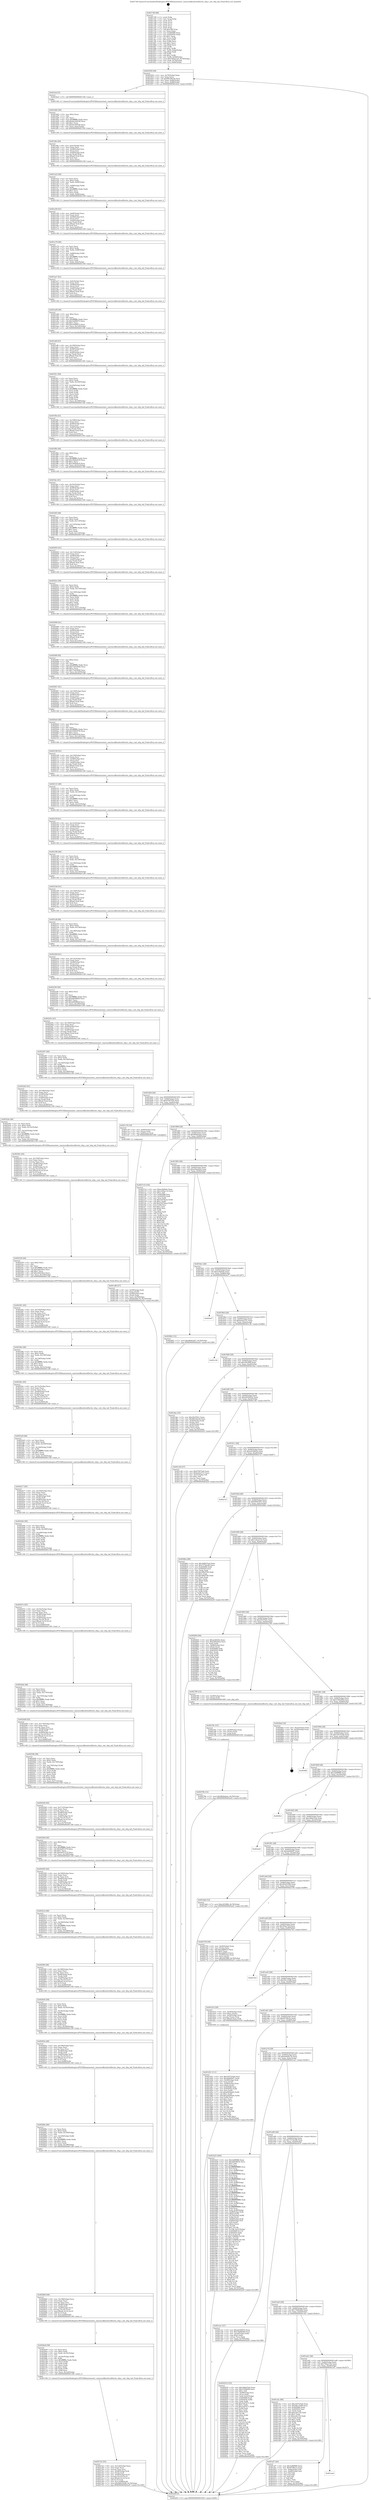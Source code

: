 digraph "0x4017d0" {
  label = "0x4017d0 (/mnt/c/Users/mathe/Desktop/tcc/POCII/binaries/extr_reactossdktoolswidlwrite_sltg.c_init_sltg_tail_Final-ollvm.out::main(0))"
  labelloc = "t"
  node[shape=record]

  Entry [label="",width=0.3,height=0.3,shape=circle,fillcolor=black,style=filled]
  "0x401830" [label="{
     0x401830 [29]\l
     | [instrs]\l
     &nbsp;&nbsp;0x401830 \<+3\>: mov -0x70(%rbp),%eax\l
     &nbsp;&nbsp;0x401833 \<+2\>: mov %eax,%ecx\l
     &nbsp;&nbsp;0x401835 \<+6\>: sub $0x96336e3d,%ecx\l
     &nbsp;&nbsp;0x40183b \<+6\>: mov %eax,-0x84(%rbp)\l
     &nbsp;&nbsp;0x401841 \<+6\>: mov %ecx,-0x88(%rbp)\l
     &nbsp;&nbsp;0x401847 \<+6\>: je 0000000000401dcd \<main+0x5fd\>\l
  }"]
  "0x401dcd" [label="{
     0x401dcd [5]\l
     | [instrs]\l
     &nbsp;&nbsp;0x401dcd \<+5\>: call 0000000000401160 \<next_i\>\l
     | [calls]\l
     &nbsp;&nbsp;0x401160 \{1\} (/mnt/c/Users/mathe/Desktop/tcc/POCII/binaries/extr_reactossdktoolswidlwrite_sltg.c_init_sltg_tail_Final-ollvm.out::next_i)\l
  }"]
  "0x40184d" [label="{
     0x40184d [28]\l
     | [instrs]\l
     &nbsp;&nbsp;0x40184d \<+5\>: jmp 0000000000401852 \<main+0x82\>\l
     &nbsp;&nbsp;0x401852 \<+6\>: mov -0x84(%rbp),%eax\l
     &nbsp;&nbsp;0x401858 \<+5\>: sub $0x97fd75a0,%eax\l
     &nbsp;&nbsp;0x40185d \<+6\>: mov %eax,-0x8c(%rbp)\l
     &nbsp;&nbsp;0x401863 \<+6\>: je 0000000000401c76 \<main+0x4a6\>\l
  }"]
  Exit [label="",width=0.3,height=0.3,shape=circle,fillcolor=black,style=filled,peripheries=2]
  "0x401c76" [label="{
     0x401c76 [16]\l
     | [instrs]\l
     &nbsp;&nbsp;0x401c76 \<+4\>: mov -0x60(%rbp),%rax\l
     &nbsp;&nbsp;0x401c7a \<+3\>: mov (%rax),%rax\l
     &nbsp;&nbsp;0x401c7d \<+4\>: mov 0x8(%rax),%rdi\l
     &nbsp;&nbsp;0x401c81 \<+5\>: call 0000000000401060 \<atoi@plt\>\l
     | [calls]\l
     &nbsp;&nbsp;0x401060 \{1\} (unknown)\l
  }"]
  "0x401869" [label="{
     0x401869 [28]\l
     | [instrs]\l
     &nbsp;&nbsp;0x401869 \<+5\>: jmp 000000000040186e \<main+0x9e\>\l
     &nbsp;&nbsp;0x40186e \<+6\>: mov -0x84(%rbp),%eax\l
     &nbsp;&nbsp;0x401874 \<+5\>: sub $0x982b4eee,%eax\l
     &nbsp;&nbsp;0x401879 \<+6\>: mov %eax,-0x90(%rbp)\l
     &nbsp;&nbsp;0x40187f \<+6\>: je 00000000004027c4 \<main+0xff4\>\l
  }"]
  "0x40279b" [label="{
     0x40279b [12]\l
     | [instrs]\l
     &nbsp;&nbsp;0x40279b \<+7\>: movl $0x982b4eee,-0x70(%rbp)\l
     &nbsp;&nbsp;0x4027a2 \<+5\>: jmp 0000000000402a5f \<main+0x128f\>\l
  }"]
  "0x4027c4" [label="{
     0x4027c4 [144]\l
     | [instrs]\l
     &nbsp;&nbsp;0x4027c4 \<+5\>: mov $0xac9afe0e,%eax\l
     &nbsp;&nbsp;0x4027c9 \<+5\>: mov $0x1e62a114,%ecx\l
     &nbsp;&nbsp;0x4027ce \<+2\>: mov $0x1,%dl\l
     &nbsp;&nbsp;0x4027d0 \<+7\>: mov 0x405068,%esi\l
     &nbsp;&nbsp;0x4027d7 \<+7\>: mov 0x405054,%edi\l
     &nbsp;&nbsp;0x4027de \<+3\>: mov %esi,%r8d\l
     &nbsp;&nbsp;0x4027e1 \<+7\>: sub $0x53d76eee,%r8d\l
     &nbsp;&nbsp;0x4027e8 \<+4\>: sub $0x1,%r8d\l
     &nbsp;&nbsp;0x4027ec \<+7\>: add $0x53d76eee,%r8d\l
     &nbsp;&nbsp;0x4027f3 \<+4\>: imul %r8d,%esi\l
     &nbsp;&nbsp;0x4027f7 \<+3\>: and $0x1,%esi\l
     &nbsp;&nbsp;0x4027fa \<+3\>: cmp $0x0,%esi\l
     &nbsp;&nbsp;0x4027fd \<+4\>: sete %r9b\l
     &nbsp;&nbsp;0x402801 \<+3\>: cmp $0xa,%edi\l
     &nbsp;&nbsp;0x402804 \<+4\>: setl %r10b\l
     &nbsp;&nbsp;0x402808 \<+3\>: mov %r9b,%r11b\l
     &nbsp;&nbsp;0x40280b \<+4\>: xor $0xff,%r11b\l
     &nbsp;&nbsp;0x40280f \<+3\>: mov %r10b,%bl\l
     &nbsp;&nbsp;0x402812 \<+3\>: xor $0xff,%bl\l
     &nbsp;&nbsp;0x402815 \<+3\>: xor $0x0,%dl\l
     &nbsp;&nbsp;0x402818 \<+3\>: mov %r11b,%r14b\l
     &nbsp;&nbsp;0x40281b \<+4\>: and $0x0,%r14b\l
     &nbsp;&nbsp;0x40281f \<+3\>: and %dl,%r9b\l
     &nbsp;&nbsp;0x402822 \<+3\>: mov %bl,%r15b\l
     &nbsp;&nbsp;0x402825 \<+4\>: and $0x0,%r15b\l
     &nbsp;&nbsp;0x402829 \<+3\>: and %dl,%r10b\l
     &nbsp;&nbsp;0x40282c \<+3\>: or %r9b,%r14b\l
     &nbsp;&nbsp;0x40282f \<+3\>: or %r10b,%r15b\l
     &nbsp;&nbsp;0x402832 \<+3\>: xor %r15b,%r14b\l
     &nbsp;&nbsp;0x402835 \<+3\>: or %bl,%r11b\l
     &nbsp;&nbsp;0x402838 \<+4\>: xor $0xff,%r11b\l
     &nbsp;&nbsp;0x40283c \<+3\>: or $0x0,%dl\l
     &nbsp;&nbsp;0x40283f \<+3\>: and %dl,%r11b\l
     &nbsp;&nbsp;0x402842 \<+3\>: or %r11b,%r14b\l
     &nbsp;&nbsp;0x402845 \<+4\>: test $0x1,%r14b\l
     &nbsp;&nbsp;0x402849 \<+3\>: cmovne %ecx,%eax\l
     &nbsp;&nbsp;0x40284c \<+3\>: mov %eax,-0x70(%rbp)\l
     &nbsp;&nbsp;0x40284f \<+5\>: jmp 0000000000402a5f \<main+0x128f\>\l
  }"]
  "0x401885" [label="{
     0x401885 [28]\l
     | [instrs]\l
     &nbsp;&nbsp;0x401885 \<+5\>: jmp 000000000040188a \<main+0xba\>\l
     &nbsp;&nbsp;0x40188a \<+6\>: mov -0x84(%rbp),%eax\l
     &nbsp;&nbsp;0x401890 \<+5\>: sub $0xa58ae6e4,%eax\l
     &nbsp;&nbsp;0x401895 \<+6\>: mov %eax,-0x94(%rbp)\l
     &nbsp;&nbsp;0x40189b \<+6\>: je 00000000004028b2 \<main+0x10e2\>\l
  }"]
  "0x40278c" [label="{
     0x40278c [15]\l
     | [instrs]\l
     &nbsp;&nbsp;0x40278c \<+4\>: mov -0x48(%rbp),%rax\l
     &nbsp;&nbsp;0x402790 \<+3\>: mov (%rax),%rax\l
     &nbsp;&nbsp;0x402793 \<+3\>: mov %rax,%rdi\l
     &nbsp;&nbsp;0x402796 \<+5\>: call 0000000000401030 \<free@plt\>\l
     | [calls]\l
     &nbsp;&nbsp;0x401030 \{1\} (unknown)\l
  }"]
  "0x4028b2" [label="{
     0x4028b2 [12]\l
     | [instrs]\l
     &nbsp;&nbsp;0x4028b2 \<+7\>: movl $0xf49432b7,-0x70(%rbp)\l
     &nbsp;&nbsp;0x4028b9 \<+5\>: jmp 0000000000402a5f \<main+0x128f\>\l
  }"]
  "0x4018a1" [label="{
     0x4018a1 [28]\l
     | [instrs]\l
     &nbsp;&nbsp;0x4018a1 \<+5\>: jmp 00000000004018a6 \<main+0xd6\>\l
     &nbsp;&nbsp;0x4018a6 \<+6\>: mov -0x84(%rbp),%eax\l
     &nbsp;&nbsp;0x4018ac \<+5\>: sub $0xac9afe0e,%eax\l
     &nbsp;&nbsp;0x4018b1 \<+6\>: mov %eax,-0x98(%rbp)\l
     &nbsp;&nbsp;0x4018b7 \<+6\>: je 0000000000402a37 \<main+0x1267\>\l
  }"]
  "0x402722" [label="{
     0x402722 [55]\l
     | [instrs]\l
     &nbsp;&nbsp;0x402722 \<+6\>: mov -0x1a0(%rbp),%ecx\l
     &nbsp;&nbsp;0x402728 \<+3\>: imul %eax,%ecx\l
     &nbsp;&nbsp;0x40272b \<+3\>: movslq %ecx,%rsi\l
     &nbsp;&nbsp;0x40272e \<+4\>: mov -0x48(%rbp),%rdi\l
     &nbsp;&nbsp;0x402732 \<+3\>: mov (%rdi),%rdi\l
     &nbsp;&nbsp;0x402735 \<+4\>: mov -0x40(%rbp),%r10\l
     &nbsp;&nbsp;0x402739 \<+3\>: movslq (%r10),%r10\l
     &nbsp;&nbsp;0x40273c \<+7\>: imul $0xa0,%r10,%r10\l
     &nbsp;&nbsp;0x402743 \<+3\>: add %r10,%rdi\l
     &nbsp;&nbsp;0x402746 \<+7\>: mov %rsi,0x98(%rdi)\l
     &nbsp;&nbsp;0x40274d \<+7\>: movl $0x4b933599,-0x70(%rbp)\l
     &nbsp;&nbsp;0x402754 \<+5\>: jmp 0000000000402a5f \<main+0x128f\>\l
  }"]
  "0x402a37" [label="{
     0x402a37\l
  }", style=dashed]
  "0x4018bd" [label="{
     0x4018bd [28]\l
     | [instrs]\l
     &nbsp;&nbsp;0x4018bd \<+5\>: jmp 00000000004018c2 \<main+0xf2\>\l
     &nbsp;&nbsp;0x4018c2 \<+6\>: mov -0x84(%rbp),%eax\l
     &nbsp;&nbsp;0x4018c8 \<+5\>: sub $0xba5a27a7,%eax\l
     &nbsp;&nbsp;0x4018cd \<+6\>: mov %eax,-0x9c(%rbp)\l
     &nbsp;&nbsp;0x4018d3 \<+6\>: je 0000000000401c5b \<main+0x48b\>\l
  }"]
  "0x4026e8" [label="{
     0x4026e8 [58]\l
     | [instrs]\l
     &nbsp;&nbsp;0x4026e8 \<+2\>: xor %ecx,%ecx\l
     &nbsp;&nbsp;0x4026ea \<+5\>: mov $0x2,%edx\l
     &nbsp;&nbsp;0x4026ef \<+6\>: mov %edx,-0x19c(%rbp)\l
     &nbsp;&nbsp;0x4026f5 \<+1\>: cltd\l
     &nbsp;&nbsp;0x4026f6 \<+7\>: mov -0x19c(%rbp),%r8d\l
     &nbsp;&nbsp;0x4026fd \<+3\>: idiv %r8d\l
     &nbsp;&nbsp;0x402700 \<+6\>: imul $0xfffffffe,%edx,%edx\l
     &nbsp;&nbsp;0x402706 \<+3\>: mov %ecx,%r9d\l
     &nbsp;&nbsp;0x402709 \<+3\>: sub %edx,%r9d\l
     &nbsp;&nbsp;0x40270c \<+2\>: mov %ecx,%edx\l
     &nbsp;&nbsp;0x40270e \<+3\>: sub $0x1,%edx\l
     &nbsp;&nbsp;0x402711 \<+3\>: add %edx,%r9d\l
     &nbsp;&nbsp;0x402714 \<+3\>: sub %r9d,%ecx\l
     &nbsp;&nbsp;0x402717 \<+6\>: mov %ecx,-0x1a0(%rbp)\l
     &nbsp;&nbsp;0x40271d \<+5\>: call 0000000000401160 \<next_i\>\l
     | [calls]\l
     &nbsp;&nbsp;0x401160 \{1\} (/mnt/c/Users/mathe/Desktop/tcc/POCII/binaries/extr_reactossdktoolswidlwrite_sltg.c_init_sltg_tail_Final-ollvm.out::next_i)\l
  }"]
  "0x401c5b" [label="{
     0x401c5b\l
  }", style=dashed]
  "0x4018d9" [label="{
     0x4018d9 [28]\l
     | [instrs]\l
     &nbsp;&nbsp;0x4018d9 \<+5\>: jmp 00000000004018de \<main+0x10e\>\l
     &nbsp;&nbsp;0x4018de \<+6\>: mov -0x84(%rbp),%eax\l
     &nbsp;&nbsp;0x4018e4 \<+5\>: sub $0xc0f1f9fd,%eax\l
     &nbsp;&nbsp;0x4018e9 \<+6\>: mov %eax,-0xa0(%rbp)\l
     &nbsp;&nbsp;0x4018ef \<+6\>: je 0000000000401dac \<main+0x5dc\>\l
  }"]
  "0x4026b8" [label="{
     0x4026b8 [48]\l
     | [instrs]\l
     &nbsp;&nbsp;0x4026b8 \<+6\>: mov -0x198(%rbp),%ecx\l
     &nbsp;&nbsp;0x4026be \<+3\>: imul %eax,%ecx\l
     &nbsp;&nbsp;0x4026c1 \<+3\>: movslq %ecx,%rsi\l
     &nbsp;&nbsp;0x4026c4 \<+4\>: mov -0x48(%rbp),%rdi\l
     &nbsp;&nbsp;0x4026c8 \<+3\>: mov (%rdi),%rdi\l
     &nbsp;&nbsp;0x4026cb \<+4\>: mov -0x40(%rbp),%r10\l
     &nbsp;&nbsp;0x4026cf \<+3\>: movslq (%r10),%r10\l
     &nbsp;&nbsp;0x4026d2 \<+7\>: imul $0xa0,%r10,%r10\l
     &nbsp;&nbsp;0x4026d9 \<+3\>: add %r10,%rdi\l
     &nbsp;&nbsp;0x4026dc \<+7\>: mov %rsi,0x90(%rdi)\l
     &nbsp;&nbsp;0x4026e3 \<+5\>: call 0000000000401160 \<next_i\>\l
     | [calls]\l
     &nbsp;&nbsp;0x401160 \{1\} (/mnt/c/Users/mathe/Desktop/tcc/POCII/binaries/extr_reactossdktoolswidlwrite_sltg.c_init_sltg_tail_Final-ollvm.out::next_i)\l
  }"]
  "0x401dac" [label="{
     0x401dac [33]\l
     | [instrs]\l
     &nbsp;&nbsp;0x401dac \<+5\>: mov $0x20cf7621,%eax\l
     &nbsp;&nbsp;0x401db1 \<+5\>: mov $0x96336e3d,%ecx\l
     &nbsp;&nbsp;0x401db6 \<+4\>: mov -0x40(%rbp),%rdx\l
     &nbsp;&nbsp;0x401dba \<+2\>: mov (%rdx),%esi\l
     &nbsp;&nbsp;0x401dbc \<+4\>: mov -0x50(%rbp),%rdx\l
     &nbsp;&nbsp;0x401dc0 \<+2\>: cmp (%rdx),%esi\l
     &nbsp;&nbsp;0x401dc2 \<+3\>: cmovl %ecx,%eax\l
     &nbsp;&nbsp;0x401dc5 \<+3\>: mov %eax,-0x70(%rbp)\l
     &nbsp;&nbsp;0x401dc8 \<+5\>: jmp 0000000000402a5f \<main+0x128f\>\l
  }"]
  "0x4018f5" [label="{
     0x4018f5 [28]\l
     | [instrs]\l
     &nbsp;&nbsp;0x4018f5 \<+5\>: jmp 00000000004018fa \<main+0x12a\>\l
     &nbsp;&nbsp;0x4018fa \<+6\>: mov -0x84(%rbp),%eax\l
     &nbsp;&nbsp;0x401900 \<+5\>: sub $0xdd036632,%eax\l
     &nbsp;&nbsp;0x401905 \<+6\>: mov %eax,-0xa4(%rbp)\l
     &nbsp;&nbsp;0x40190b \<+6\>: je 0000000000401c40 \<main+0x470\>\l
  }"]
  "0x40268a" [label="{
     0x40268a [46]\l
     | [instrs]\l
     &nbsp;&nbsp;0x40268a \<+2\>: xor %ecx,%ecx\l
     &nbsp;&nbsp;0x40268c \<+5\>: mov $0x2,%edx\l
     &nbsp;&nbsp;0x402691 \<+6\>: mov %edx,-0x194(%rbp)\l
     &nbsp;&nbsp;0x402697 \<+1\>: cltd\l
     &nbsp;&nbsp;0x402698 \<+7\>: mov -0x194(%rbp),%r8d\l
     &nbsp;&nbsp;0x40269f \<+3\>: idiv %r8d\l
     &nbsp;&nbsp;0x4026a2 \<+6\>: imul $0xfffffffe,%edx,%edx\l
     &nbsp;&nbsp;0x4026a8 \<+3\>: sub $0x1,%ecx\l
     &nbsp;&nbsp;0x4026ab \<+2\>: sub %ecx,%edx\l
     &nbsp;&nbsp;0x4026ad \<+6\>: mov %edx,-0x198(%rbp)\l
     &nbsp;&nbsp;0x4026b3 \<+5\>: call 0000000000401160 \<next_i\>\l
     | [calls]\l
     &nbsp;&nbsp;0x401160 \{1\} (/mnt/c/Users/mathe/Desktop/tcc/POCII/binaries/extr_reactossdktoolswidlwrite_sltg.c_init_sltg_tail_Final-ollvm.out::next_i)\l
  }"]
  "0x401c40" [label="{
     0x401c40 [27]\l
     | [instrs]\l
     &nbsp;&nbsp;0x401c40 \<+5\>: mov $0x97fd75a0,%eax\l
     &nbsp;&nbsp;0x401c45 \<+5\>: mov $0xba5a27a7,%ecx\l
     &nbsp;&nbsp;0x401c4a \<+3\>: mov -0x31(%rbp),%dl\l
     &nbsp;&nbsp;0x401c4d \<+3\>: test $0x1,%dl\l
     &nbsp;&nbsp;0x401c50 \<+3\>: cmovne %ecx,%eax\l
     &nbsp;&nbsp;0x401c53 \<+3\>: mov %eax,-0x70(%rbp)\l
     &nbsp;&nbsp;0x401c56 \<+5\>: jmp 0000000000402a5f \<main+0x128f\>\l
  }"]
  "0x401911" [label="{
     0x401911 [28]\l
     | [instrs]\l
     &nbsp;&nbsp;0x401911 \<+5\>: jmp 0000000000401916 \<main+0x146\>\l
     &nbsp;&nbsp;0x401916 \<+6\>: mov -0x84(%rbp),%eax\l
     &nbsp;&nbsp;0x40191c \<+5\>: sub $0xed1bb632,%eax\l
     &nbsp;&nbsp;0x401921 \<+6\>: mov %eax,-0xa8(%rbp)\l
     &nbsp;&nbsp;0x401927 \<+6\>: je 00000000004027a7 \<main+0xfd7\>\l
  }"]
  "0x40265a" [label="{
     0x40265a [48]\l
     | [instrs]\l
     &nbsp;&nbsp;0x40265a \<+6\>: mov -0x190(%rbp),%ecx\l
     &nbsp;&nbsp;0x402660 \<+3\>: imul %eax,%ecx\l
     &nbsp;&nbsp;0x402663 \<+3\>: movslq %ecx,%rsi\l
     &nbsp;&nbsp;0x402666 \<+4\>: mov -0x48(%rbp),%rdi\l
     &nbsp;&nbsp;0x40266a \<+3\>: mov (%rdi),%rdi\l
     &nbsp;&nbsp;0x40266d \<+4\>: mov -0x40(%rbp),%r10\l
     &nbsp;&nbsp;0x402671 \<+3\>: movslq (%r10),%r10\l
     &nbsp;&nbsp;0x402674 \<+7\>: imul $0xa0,%r10,%r10\l
     &nbsp;&nbsp;0x40267b \<+3\>: add %r10,%rdi\l
     &nbsp;&nbsp;0x40267e \<+7\>: mov %rsi,0x88(%rdi)\l
     &nbsp;&nbsp;0x402685 \<+5\>: call 0000000000401160 \<next_i\>\l
     | [calls]\l
     &nbsp;&nbsp;0x401160 \{1\} (/mnt/c/Users/mathe/Desktop/tcc/POCII/binaries/extr_reactossdktoolswidlwrite_sltg.c_init_sltg_tail_Final-ollvm.out::next_i)\l
  }"]
  "0x4027a7" [label="{
     0x4027a7\l
  }", style=dashed]
  "0x40192d" [label="{
     0x40192d [28]\l
     | [instrs]\l
     &nbsp;&nbsp;0x40192d \<+5\>: jmp 0000000000401932 \<main+0x162\>\l
     &nbsp;&nbsp;0x401932 \<+6\>: mov -0x84(%rbp),%eax\l
     &nbsp;&nbsp;0x401938 \<+5\>: sub $0xf49432b7,%eax\l
     &nbsp;&nbsp;0x40193d \<+6\>: mov %eax,-0xac(%rbp)\l
     &nbsp;&nbsp;0x401943 \<+6\>: je 00000000004028be \<main+0x10ee\>\l
  }"]
  "0x402620" [label="{
     0x402620 [58]\l
     | [instrs]\l
     &nbsp;&nbsp;0x402620 \<+2\>: xor %ecx,%ecx\l
     &nbsp;&nbsp;0x402622 \<+5\>: mov $0x2,%edx\l
     &nbsp;&nbsp;0x402627 \<+6\>: mov %edx,-0x18c(%rbp)\l
     &nbsp;&nbsp;0x40262d \<+1\>: cltd\l
     &nbsp;&nbsp;0x40262e \<+7\>: mov -0x18c(%rbp),%r8d\l
     &nbsp;&nbsp;0x402635 \<+3\>: idiv %r8d\l
     &nbsp;&nbsp;0x402638 \<+6\>: imul $0xfffffffe,%edx,%edx\l
     &nbsp;&nbsp;0x40263e \<+3\>: mov %ecx,%r9d\l
     &nbsp;&nbsp;0x402641 \<+3\>: sub %edx,%r9d\l
     &nbsp;&nbsp;0x402644 \<+2\>: mov %ecx,%edx\l
     &nbsp;&nbsp;0x402646 \<+3\>: sub $0x1,%edx\l
     &nbsp;&nbsp;0x402649 \<+3\>: add %edx,%r9d\l
     &nbsp;&nbsp;0x40264c \<+3\>: sub %r9d,%ecx\l
     &nbsp;&nbsp;0x40264f \<+6\>: mov %ecx,-0x190(%rbp)\l
     &nbsp;&nbsp;0x402655 \<+5\>: call 0000000000401160 \<next_i\>\l
     | [calls]\l
     &nbsp;&nbsp;0x401160 \{1\} (/mnt/c/Users/mathe/Desktop/tcc/POCII/binaries/extr_reactossdktoolswidlwrite_sltg.c_init_sltg_tail_Final-ollvm.out::next_i)\l
  }"]
  "0x4028be" [label="{
     0x4028be [88]\l
     | [instrs]\l
     &nbsp;&nbsp;0x4028be \<+5\>: mov $0x3dbb23e4,%eax\l
     &nbsp;&nbsp;0x4028c3 \<+5\>: mov $0x7274ac86,%ecx\l
     &nbsp;&nbsp;0x4028c8 \<+7\>: mov 0x405068,%edx\l
     &nbsp;&nbsp;0x4028cf \<+7\>: mov 0x405054,%esi\l
     &nbsp;&nbsp;0x4028d6 \<+2\>: mov %edx,%edi\l
     &nbsp;&nbsp;0x4028d8 \<+6\>: add $0x5f9ef70b,%edi\l
     &nbsp;&nbsp;0x4028de \<+3\>: sub $0x1,%edi\l
     &nbsp;&nbsp;0x4028e1 \<+6\>: sub $0x5f9ef70b,%edi\l
     &nbsp;&nbsp;0x4028e7 \<+3\>: imul %edi,%edx\l
     &nbsp;&nbsp;0x4028ea \<+3\>: and $0x1,%edx\l
     &nbsp;&nbsp;0x4028ed \<+3\>: cmp $0x0,%edx\l
     &nbsp;&nbsp;0x4028f0 \<+4\>: sete %r8b\l
     &nbsp;&nbsp;0x4028f4 \<+3\>: cmp $0xa,%esi\l
     &nbsp;&nbsp;0x4028f7 \<+4\>: setl %r9b\l
     &nbsp;&nbsp;0x4028fb \<+3\>: mov %r8b,%r10b\l
     &nbsp;&nbsp;0x4028fe \<+3\>: and %r9b,%r10b\l
     &nbsp;&nbsp;0x402901 \<+3\>: xor %r9b,%r8b\l
     &nbsp;&nbsp;0x402904 \<+3\>: or %r8b,%r10b\l
     &nbsp;&nbsp;0x402907 \<+4\>: test $0x1,%r10b\l
     &nbsp;&nbsp;0x40290b \<+3\>: cmovne %ecx,%eax\l
     &nbsp;&nbsp;0x40290e \<+3\>: mov %eax,-0x70(%rbp)\l
     &nbsp;&nbsp;0x402911 \<+5\>: jmp 0000000000402a5f \<main+0x128f\>\l
  }"]
  "0x401949" [label="{
     0x401949 [28]\l
     | [instrs]\l
     &nbsp;&nbsp;0x401949 \<+5\>: jmp 000000000040194e \<main+0x17e\>\l
     &nbsp;&nbsp;0x40194e \<+6\>: mov -0x84(%rbp),%eax\l
     &nbsp;&nbsp;0x401954 \<+5\>: sub $0x1e62a114,%eax\l
     &nbsp;&nbsp;0x401959 \<+6\>: mov %eax,-0xb0(%rbp)\l
     &nbsp;&nbsp;0x40195f \<+6\>: je 0000000000402854 \<main+0x1084\>\l
  }"]
  "0x4025f0" [label="{
     0x4025f0 [48]\l
     | [instrs]\l
     &nbsp;&nbsp;0x4025f0 \<+6\>: mov -0x188(%rbp),%ecx\l
     &nbsp;&nbsp;0x4025f6 \<+3\>: imul %eax,%ecx\l
     &nbsp;&nbsp;0x4025f9 \<+3\>: movslq %ecx,%rsi\l
     &nbsp;&nbsp;0x4025fc \<+4\>: mov -0x48(%rbp),%rdi\l
     &nbsp;&nbsp;0x402600 \<+3\>: mov (%rdi),%rdi\l
     &nbsp;&nbsp;0x402603 \<+4\>: mov -0x40(%rbp),%r10\l
     &nbsp;&nbsp;0x402607 \<+3\>: movslq (%r10),%r10\l
     &nbsp;&nbsp;0x40260a \<+7\>: imul $0xa0,%r10,%r10\l
     &nbsp;&nbsp;0x402611 \<+3\>: add %r10,%rdi\l
     &nbsp;&nbsp;0x402614 \<+7\>: mov %rsi,0x80(%rdi)\l
     &nbsp;&nbsp;0x40261b \<+5\>: call 0000000000401160 \<next_i\>\l
     | [calls]\l
     &nbsp;&nbsp;0x401160 \{1\} (/mnt/c/Users/mathe/Desktop/tcc/POCII/binaries/extr_reactossdktoolswidlwrite_sltg.c_init_sltg_tail_Final-ollvm.out::next_i)\l
  }"]
  "0x402854" [label="{
     0x402854 [94]\l
     | [instrs]\l
     &nbsp;&nbsp;0x402854 \<+5\>: mov $0xac9afe0e,%eax\l
     &nbsp;&nbsp;0x402859 \<+5\>: mov $0xa58ae6e4,%ecx\l
     &nbsp;&nbsp;0x40285e \<+2\>: xor %edx,%edx\l
     &nbsp;&nbsp;0x402860 \<+4\>: mov -0x68(%rbp),%rsi\l
     &nbsp;&nbsp;0x402864 \<+6\>: movl $0x0,(%rsi)\l
     &nbsp;&nbsp;0x40286a \<+7\>: mov 0x405068,%edi\l
     &nbsp;&nbsp;0x402871 \<+8\>: mov 0x405054,%r8d\l
     &nbsp;&nbsp;0x402879 \<+3\>: sub $0x1,%edx\l
     &nbsp;&nbsp;0x40287c \<+3\>: mov %edi,%r9d\l
     &nbsp;&nbsp;0x40287f \<+3\>: add %edx,%r9d\l
     &nbsp;&nbsp;0x402882 \<+4\>: imul %r9d,%edi\l
     &nbsp;&nbsp;0x402886 \<+3\>: and $0x1,%edi\l
     &nbsp;&nbsp;0x402889 \<+3\>: cmp $0x0,%edi\l
     &nbsp;&nbsp;0x40288c \<+4\>: sete %r10b\l
     &nbsp;&nbsp;0x402890 \<+4\>: cmp $0xa,%r8d\l
     &nbsp;&nbsp;0x402894 \<+4\>: setl %r11b\l
     &nbsp;&nbsp;0x402898 \<+3\>: mov %r10b,%bl\l
     &nbsp;&nbsp;0x40289b \<+3\>: and %r11b,%bl\l
     &nbsp;&nbsp;0x40289e \<+3\>: xor %r11b,%r10b\l
     &nbsp;&nbsp;0x4028a1 \<+3\>: or %r10b,%bl\l
     &nbsp;&nbsp;0x4028a4 \<+3\>: test $0x1,%bl\l
     &nbsp;&nbsp;0x4028a7 \<+3\>: cmovne %ecx,%eax\l
     &nbsp;&nbsp;0x4028aa \<+3\>: mov %eax,-0x70(%rbp)\l
     &nbsp;&nbsp;0x4028ad \<+5\>: jmp 0000000000402a5f \<main+0x128f\>\l
  }"]
  "0x401965" [label="{
     0x401965 [28]\l
     | [instrs]\l
     &nbsp;&nbsp;0x401965 \<+5\>: jmp 000000000040196a \<main+0x19a\>\l
     &nbsp;&nbsp;0x40196a \<+6\>: mov -0x84(%rbp),%eax\l
     &nbsp;&nbsp;0x401970 \<+5\>: sub $0x20cf7621,%eax\l
     &nbsp;&nbsp;0x401975 \<+6\>: mov %eax,-0xb4(%rbp)\l
     &nbsp;&nbsp;0x40197b \<+6\>: je 0000000000402780 \<main+0xfb0\>\l
  }"]
  "0x4025c2" [label="{
     0x4025c2 [46]\l
     | [instrs]\l
     &nbsp;&nbsp;0x4025c2 \<+2\>: xor %ecx,%ecx\l
     &nbsp;&nbsp;0x4025c4 \<+5\>: mov $0x2,%edx\l
     &nbsp;&nbsp;0x4025c9 \<+6\>: mov %edx,-0x184(%rbp)\l
     &nbsp;&nbsp;0x4025cf \<+1\>: cltd\l
     &nbsp;&nbsp;0x4025d0 \<+7\>: mov -0x184(%rbp),%r8d\l
     &nbsp;&nbsp;0x4025d7 \<+3\>: idiv %r8d\l
     &nbsp;&nbsp;0x4025da \<+6\>: imul $0xfffffffe,%edx,%edx\l
     &nbsp;&nbsp;0x4025e0 \<+3\>: sub $0x1,%ecx\l
     &nbsp;&nbsp;0x4025e3 \<+2\>: sub %ecx,%edx\l
     &nbsp;&nbsp;0x4025e5 \<+6\>: mov %edx,-0x188(%rbp)\l
     &nbsp;&nbsp;0x4025eb \<+5\>: call 0000000000401160 \<next_i\>\l
     | [calls]\l
     &nbsp;&nbsp;0x401160 \{1\} (/mnt/c/Users/mathe/Desktop/tcc/POCII/binaries/extr_reactossdktoolswidlwrite_sltg.c_init_sltg_tail_Final-ollvm.out::next_i)\l
  }"]
  "0x402780" [label="{
     0x402780 [12]\l
     | [instrs]\l
     &nbsp;&nbsp;0x402780 \<+4\>: mov -0x48(%rbp),%rax\l
     &nbsp;&nbsp;0x402784 \<+3\>: mov (%rax),%rdi\l
     &nbsp;&nbsp;0x402787 \<+5\>: call 0000000000401400 \<init_sltg_tail\>\l
     | [calls]\l
     &nbsp;&nbsp;0x401400 \{1\} (/mnt/c/Users/mathe/Desktop/tcc/POCII/binaries/extr_reactossdktoolswidlwrite_sltg.c_init_sltg_tail_Final-ollvm.out::init_sltg_tail)\l
  }"]
  "0x401981" [label="{
     0x401981 [28]\l
     | [instrs]\l
     &nbsp;&nbsp;0x401981 \<+5\>: jmp 0000000000401986 \<main+0x1b6\>\l
     &nbsp;&nbsp;0x401986 \<+6\>: mov -0x84(%rbp),%eax\l
     &nbsp;&nbsp;0x40198c \<+5\>: sub $0x3160ef58,%eax\l
     &nbsp;&nbsp;0x401991 \<+6\>: mov %eax,-0xb8(%rbp)\l
     &nbsp;&nbsp;0x401997 \<+6\>: je 00000000004029af \<main+0x11df\>\l
  }"]
  "0x402595" [label="{
     0x402595 [45]\l
     | [instrs]\l
     &nbsp;&nbsp;0x402595 \<+6\>: mov -0x180(%rbp),%ecx\l
     &nbsp;&nbsp;0x40259b \<+3\>: imul %eax,%ecx\l
     &nbsp;&nbsp;0x40259e \<+3\>: movslq %ecx,%rsi\l
     &nbsp;&nbsp;0x4025a1 \<+4\>: mov -0x48(%rbp),%rdi\l
     &nbsp;&nbsp;0x4025a5 \<+3\>: mov (%rdi),%rdi\l
     &nbsp;&nbsp;0x4025a8 \<+4\>: mov -0x40(%rbp),%r10\l
     &nbsp;&nbsp;0x4025ac \<+3\>: movslq (%r10),%r10\l
     &nbsp;&nbsp;0x4025af \<+7\>: imul $0xa0,%r10,%r10\l
     &nbsp;&nbsp;0x4025b6 \<+3\>: add %r10,%rdi\l
     &nbsp;&nbsp;0x4025b9 \<+4\>: mov %rsi,0x78(%rdi)\l
     &nbsp;&nbsp;0x4025bd \<+5\>: call 0000000000401160 \<next_i\>\l
     | [calls]\l
     &nbsp;&nbsp;0x401160 \{1\} (/mnt/c/Users/mathe/Desktop/tcc/POCII/binaries/extr_reactossdktoolswidlwrite_sltg.c_init_sltg_tail_Final-ollvm.out::next_i)\l
  }"]
  "0x4029af" [label="{
     0x4029af [18]\l
     | [instrs]\l
     &nbsp;&nbsp;0x4029af \<+3\>: mov -0x2c(%rbp),%eax\l
     &nbsp;&nbsp;0x4029b2 \<+4\>: lea -0x28(%rbp),%rsp\l
     &nbsp;&nbsp;0x4029b6 \<+1\>: pop %rbx\l
     &nbsp;&nbsp;0x4029b7 \<+2\>: pop %r12\l
     &nbsp;&nbsp;0x4029b9 \<+2\>: pop %r13\l
     &nbsp;&nbsp;0x4029bb \<+2\>: pop %r14\l
     &nbsp;&nbsp;0x4029bd \<+2\>: pop %r15\l
     &nbsp;&nbsp;0x4029bf \<+1\>: pop %rbp\l
     &nbsp;&nbsp;0x4029c0 \<+1\>: ret\l
  }"]
  "0x40199d" [label="{
     0x40199d [28]\l
     | [instrs]\l
     &nbsp;&nbsp;0x40199d \<+5\>: jmp 00000000004019a2 \<main+0x1d2\>\l
     &nbsp;&nbsp;0x4019a2 \<+6\>: mov -0x84(%rbp),%eax\l
     &nbsp;&nbsp;0x4019a8 \<+5\>: sub $0x320725a6,%eax\l
     &nbsp;&nbsp;0x4019ad \<+6\>: mov %eax,-0xbc(%rbp)\l
     &nbsp;&nbsp;0x4019b3 \<+6\>: je 00000000004029fd \<main+0x122d\>\l
  }"]
  "0x40256d" [label="{
     0x40256d [40]\l
     | [instrs]\l
     &nbsp;&nbsp;0x40256d \<+5\>: mov $0x2,%ecx\l
     &nbsp;&nbsp;0x402572 \<+1\>: cltd\l
     &nbsp;&nbsp;0x402573 \<+2\>: idiv %ecx\l
     &nbsp;&nbsp;0x402575 \<+6\>: imul $0xfffffffe,%edx,%ecx\l
     &nbsp;&nbsp;0x40257b \<+6\>: sub $0x4ef51279,%ecx\l
     &nbsp;&nbsp;0x402581 \<+3\>: add $0x1,%ecx\l
     &nbsp;&nbsp;0x402584 \<+6\>: add $0x4ef51279,%ecx\l
     &nbsp;&nbsp;0x40258a \<+6\>: mov %ecx,-0x180(%rbp)\l
     &nbsp;&nbsp;0x402590 \<+5\>: call 0000000000401160 \<next_i\>\l
     | [calls]\l
     &nbsp;&nbsp;0x401160 \{1\} (/mnt/c/Users/mathe/Desktop/tcc/POCII/binaries/extr_reactossdktoolswidlwrite_sltg.c_init_sltg_tail_Final-ollvm.out::next_i)\l
  }"]
  "0x4029fd" [label="{
     0x4029fd\l
  }", style=dashed]
  "0x4019b9" [label="{
     0x4019b9 [28]\l
     | [instrs]\l
     &nbsp;&nbsp;0x4019b9 \<+5\>: jmp 00000000004019be \<main+0x1ee\>\l
     &nbsp;&nbsp;0x4019be \<+6\>: mov -0x84(%rbp),%eax\l
     &nbsp;&nbsp;0x4019c4 \<+5\>: sub $0x3af0f986,%eax\l
     &nbsp;&nbsp;0x4019c9 \<+6\>: mov %eax,-0xc0(%rbp)\l
     &nbsp;&nbsp;0x4019cf \<+6\>: je 00000000004029c1 \<main+0x11f1\>\l
  }"]
  "0x402540" [label="{
     0x402540 [45]\l
     | [instrs]\l
     &nbsp;&nbsp;0x402540 \<+6\>: mov -0x17c(%rbp),%ecx\l
     &nbsp;&nbsp;0x402546 \<+3\>: imul %eax,%ecx\l
     &nbsp;&nbsp;0x402549 \<+3\>: movslq %ecx,%rsi\l
     &nbsp;&nbsp;0x40254c \<+4\>: mov -0x48(%rbp),%rdi\l
     &nbsp;&nbsp;0x402550 \<+3\>: mov (%rdi),%rdi\l
     &nbsp;&nbsp;0x402553 \<+4\>: mov -0x40(%rbp),%r10\l
     &nbsp;&nbsp;0x402557 \<+3\>: movslq (%r10),%r10\l
     &nbsp;&nbsp;0x40255a \<+7\>: imul $0xa0,%r10,%r10\l
     &nbsp;&nbsp;0x402561 \<+3\>: add %r10,%rdi\l
     &nbsp;&nbsp;0x402564 \<+4\>: mov %rsi,0x70(%rdi)\l
     &nbsp;&nbsp;0x402568 \<+5\>: call 0000000000401160 \<next_i\>\l
     | [calls]\l
     &nbsp;&nbsp;0x401160 \{1\} (/mnt/c/Users/mathe/Desktop/tcc/POCII/binaries/extr_reactossdktoolswidlwrite_sltg.c_init_sltg_tail_Final-ollvm.out::next_i)\l
  }"]
  "0x4029c1" [label="{
     0x4029c1\l
  }", style=dashed]
  "0x4019d5" [label="{
     0x4019d5 [28]\l
     | [instrs]\l
     &nbsp;&nbsp;0x4019d5 \<+5\>: jmp 00000000004019da \<main+0x20a\>\l
     &nbsp;&nbsp;0x4019da \<+6\>: mov -0x84(%rbp),%eax\l
     &nbsp;&nbsp;0x4019e0 \<+5\>: sub $0x3dbb23e4,%eax\l
     &nbsp;&nbsp;0x4019e5 \<+6\>: mov %eax,-0xc4(%rbp)\l
     &nbsp;&nbsp;0x4019eb \<+6\>: je 0000000000402a4d \<main+0x127d\>\l
  }"]
  "0x402506" [label="{
     0x402506 [58]\l
     | [instrs]\l
     &nbsp;&nbsp;0x402506 \<+2\>: xor %ecx,%ecx\l
     &nbsp;&nbsp;0x402508 \<+5\>: mov $0x2,%edx\l
     &nbsp;&nbsp;0x40250d \<+6\>: mov %edx,-0x178(%rbp)\l
     &nbsp;&nbsp;0x402513 \<+1\>: cltd\l
     &nbsp;&nbsp;0x402514 \<+7\>: mov -0x178(%rbp),%r8d\l
     &nbsp;&nbsp;0x40251b \<+3\>: idiv %r8d\l
     &nbsp;&nbsp;0x40251e \<+6\>: imul $0xfffffffe,%edx,%edx\l
     &nbsp;&nbsp;0x402524 \<+3\>: mov %ecx,%r9d\l
     &nbsp;&nbsp;0x402527 \<+3\>: sub %edx,%r9d\l
     &nbsp;&nbsp;0x40252a \<+2\>: mov %ecx,%edx\l
     &nbsp;&nbsp;0x40252c \<+3\>: sub $0x1,%edx\l
     &nbsp;&nbsp;0x40252f \<+3\>: add %edx,%r9d\l
     &nbsp;&nbsp;0x402532 \<+3\>: sub %r9d,%ecx\l
     &nbsp;&nbsp;0x402535 \<+6\>: mov %ecx,-0x17c(%rbp)\l
     &nbsp;&nbsp;0x40253b \<+5\>: call 0000000000401160 \<next_i\>\l
     | [calls]\l
     &nbsp;&nbsp;0x401160 \{1\} (/mnt/c/Users/mathe/Desktop/tcc/POCII/binaries/extr_reactossdktoolswidlwrite_sltg.c_init_sltg_tail_Final-ollvm.out::next_i)\l
  }"]
  "0x402a4d" [label="{
     0x402a4d\l
  }", style=dashed]
  "0x4019f1" [label="{
     0x4019f1 [28]\l
     | [instrs]\l
     &nbsp;&nbsp;0x4019f1 \<+5\>: jmp 00000000004019f6 \<main+0x226\>\l
     &nbsp;&nbsp;0x4019f6 \<+6\>: mov -0x84(%rbp),%eax\l
     &nbsp;&nbsp;0x4019fc \<+5\>: sub $0x4ab9fe87,%eax\l
     &nbsp;&nbsp;0x401a01 \<+6\>: mov %eax,-0xc8(%rbp)\l
     &nbsp;&nbsp;0x401a07 \<+6\>: je 0000000000401da0 \<main+0x5d0\>\l
  }"]
  "0x4024d9" [label="{
     0x4024d9 [45]\l
     | [instrs]\l
     &nbsp;&nbsp;0x4024d9 \<+6\>: mov -0x174(%rbp),%ecx\l
     &nbsp;&nbsp;0x4024df \<+3\>: imul %eax,%ecx\l
     &nbsp;&nbsp;0x4024e2 \<+3\>: movslq %ecx,%rsi\l
     &nbsp;&nbsp;0x4024e5 \<+4\>: mov -0x48(%rbp),%rdi\l
     &nbsp;&nbsp;0x4024e9 \<+3\>: mov (%rdi),%rdi\l
     &nbsp;&nbsp;0x4024ec \<+4\>: mov -0x40(%rbp),%r10\l
     &nbsp;&nbsp;0x4024f0 \<+3\>: movslq (%r10),%r10\l
     &nbsp;&nbsp;0x4024f3 \<+7\>: imul $0xa0,%r10,%r10\l
     &nbsp;&nbsp;0x4024fa \<+3\>: add %r10,%rdi\l
     &nbsp;&nbsp;0x4024fd \<+4\>: mov %rsi,0x68(%rdi)\l
     &nbsp;&nbsp;0x402501 \<+5\>: call 0000000000401160 \<next_i\>\l
     | [calls]\l
     &nbsp;&nbsp;0x401160 \{1\} (/mnt/c/Users/mathe/Desktop/tcc/POCII/binaries/extr_reactossdktoolswidlwrite_sltg.c_init_sltg_tail_Final-ollvm.out::next_i)\l
  }"]
  "0x401da0" [label="{
     0x401da0 [12]\l
     | [instrs]\l
     &nbsp;&nbsp;0x401da0 \<+7\>: movl $0xc0f1f9fd,-0x70(%rbp)\l
     &nbsp;&nbsp;0x401da7 \<+5\>: jmp 0000000000402a5f \<main+0x128f\>\l
  }"]
  "0x401a0d" [label="{
     0x401a0d [28]\l
     | [instrs]\l
     &nbsp;&nbsp;0x401a0d \<+5\>: jmp 0000000000401a12 \<main+0x242\>\l
     &nbsp;&nbsp;0x401a12 \<+6\>: mov -0x84(%rbp),%eax\l
     &nbsp;&nbsp;0x401a18 \<+5\>: sub $0x4b933599,%eax\l
     &nbsp;&nbsp;0x401a1d \<+6\>: mov %eax,-0xcc(%rbp)\l
     &nbsp;&nbsp;0x401a23 \<+6\>: je 0000000000402759 \<main+0xf89\>\l
  }"]
  "0x4024ab" [label="{
     0x4024ab [46]\l
     | [instrs]\l
     &nbsp;&nbsp;0x4024ab \<+2\>: xor %ecx,%ecx\l
     &nbsp;&nbsp;0x4024ad \<+5\>: mov $0x2,%edx\l
     &nbsp;&nbsp;0x4024b2 \<+6\>: mov %edx,-0x170(%rbp)\l
     &nbsp;&nbsp;0x4024b8 \<+1\>: cltd\l
     &nbsp;&nbsp;0x4024b9 \<+7\>: mov -0x170(%rbp),%r8d\l
     &nbsp;&nbsp;0x4024c0 \<+3\>: idiv %r8d\l
     &nbsp;&nbsp;0x4024c3 \<+6\>: imul $0xfffffffe,%edx,%edx\l
     &nbsp;&nbsp;0x4024c9 \<+3\>: sub $0x1,%ecx\l
     &nbsp;&nbsp;0x4024cc \<+2\>: sub %ecx,%edx\l
     &nbsp;&nbsp;0x4024ce \<+6\>: mov %edx,-0x174(%rbp)\l
     &nbsp;&nbsp;0x4024d4 \<+5\>: call 0000000000401160 \<next_i\>\l
     | [calls]\l
     &nbsp;&nbsp;0x401160 \{1\} (/mnt/c/Users/mathe/Desktop/tcc/POCII/binaries/extr_reactossdktoolswidlwrite_sltg.c_init_sltg_tail_Final-ollvm.out::next_i)\l
  }"]
  "0x402759" [label="{
     0x402759 [39]\l
     | [instrs]\l
     &nbsp;&nbsp;0x402759 \<+4\>: mov -0x40(%rbp),%rax\l
     &nbsp;&nbsp;0x40275d \<+2\>: mov (%rax),%ecx\l
     &nbsp;&nbsp;0x40275f \<+6\>: add $0xadbf921f,%ecx\l
     &nbsp;&nbsp;0x402765 \<+3\>: add $0x1,%ecx\l
     &nbsp;&nbsp;0x402768 \<+6\>: sub $0xadbf921f,%ecx\l
     &nbsp;&nbsp;0x40276e \<+4\>: mov -0x40(%rbp),%rax\l
     &nbsp;&nbsp;0x402772 \<+2\>: mov %ecx,(%rax)\l
     &nbsp;&nbsp;0x402774 \<+7\>: movl $0xc0f1f9fd,-0x70(%rbp)\l
     &nbsp;&nbsp;0x40277b \<+5\>: jmp 0000000000402a5f \<main+0x128f\>\l
  }"]
  "0x401a29" [label="{
     0x401a29 [28]\l
     | [instrs]\l
     &nbsp;&nbsp;0x401a29 \<+5\>: jmp 0000000000401a2e \<main+0x25e\>\l
     &nbsp;&nbsp;0x401a2e \<+6\>: mov -0x84(%rbp),%eax\l
     &nbsp;&nbsp;0x401a34 \<+5\>: sub $0x56da75cf,%eax\l
     &nbsp;&nbsp;0x401a39 \<+6\>: mov %eax,-0xd0(%rbp)\l
     &nbsp;&nbsp;0x401a3f \<+6\>: je 00000000004027b3 \<main+0xfe3\>\l
  }"]
  "0x40247e" [label="{
     0x40247e [45]\l
     | [instrs]\l
     &nbsp;&nbsp;0x40247e \<+6\>: mov -0x16c(%rbp),%ecx\l
     &nbsp;&nbsp;0x402484 \<+3\>: imul %eax,%ecx\l
     &nbsp;&nbsp;0x402487 \<+3\>: movslq %ecx,%rsi\l
     &nbsp;&nbsp;0x40248a \<+4\>: mov -0x48(%rbp),%rdi\l
     &nbsp;&nbsp;0x40248e \<+3\>: mov (%rdi),%rdi\l
     &nbsp;&nbsp;0x402491 \<+4\>: mov -0x40(%rbp),%r10\l
     &nbsp;&nbsp;0x402495 \<+3\>: movslq (%r10),%r10\l
     &nbsp;&nbsp;0x402498 \<+7\>: imul $0xa0,%r10,%r10\l
     &nbsp;&nbsp;0x40249f \<+3\>: add %r10,%rdi\l
     &nbsp;&nbsp;0x4024a2 \<+4\>: mov %rsi,0x60(%rdi)\l
     &nbsp;&nbsp;0x4024a6 \<+5\>: call 0000000000401160 \<next_i\>\l
     | [calls]\l
     &nbsp;&nbsp;0x401160 \{1\} (/mnt/c/Users/mathe/Desktop/tcc/POCII/binaries/extr_reactossdktoolswidlwrite_sltg.c_init_sltg_tail_Final-ollvm.out::next_i)\l
  }"]
  "0x4027b3" [label="{
     0x4027b3\l
  }", style=dashed]
  "0x401a45" [label="{
     0x401a45 [28]\l
     | [instrs]\l
     &nbsp;&nbsp;0x401a45 \<+5\>: jmp 0000000000401a4a \<main+0x27a\>\l
     &nbsp;&nbsp;0x401a4a \<+6\>: mov -0x84(%rbp),%eax\l
     &nbsp;&nbsp;0x401a50 \<+5\>: sub $0x58cc33d8,%eax\l
     &nbsp;&nbsp;0x401a55 \<+6\>: mov %eax,-0xd4(%rbp)\l
     &nbsp;&nbsp;0x401a5b \<+6\>: je 0000000000401d14 \<main+0x544\>\l
  }"]
  "0x402444" [label="{
     0x402444 [58]\l
     | [instrs]\l
     &nbsp;&nbsp;0x402444 \<+2\>: xor %ecx,%ecx\l
     &nbsp;&nbsp;0x402446 \<+5\>: mov $0x2,%edx\l
     &nbsp;&nbsp;0x40244b \<+6\>: mov %edx,-0x168(%rbp)\l
     &nbsp;&nbsp;0x402451 \<+1\>: cltd\l
     &nbsp;&nbsp;0x402452 \<+7\>: mov -0x168(%rbp),%r8d\l
     &nbsp;&nbsp;0x402459 \<+3\>: idiv %r8d\l
     &nbsp;&nbsp;0x40245c \<+6\>: imul $0xfffffffe,%edx,%edx\l
     &nbsp;&nbsp;0x402462 \<+3\>: mov %ecx,%r9d\l
     &nbsp;&nbsp;0x402465 \<+3\>: sub %edx,%r9d\l
     &nbsp;&nbsp;0x402468 \<+2\>: mov %ecx,%edx\l
     &nbsp;&nbsp;0x40246a \<+3\>: sub $0x1,%edx\l
     &nbsp;&nbsp;0x40246d \<+3\>: add %edx,%r9d\l
     &nbsp;&nbsp;0x402470 \<+3\>: sub %r9d,%ecx\l
     &nbsp;&nbsp;0x402473 \<+6\>: mov %ecx,-0x16c(%rbp)\l
     &nbsp;&nbsp;0x402479 \<+5\>: call 0000000000401160 \<next_i\>\l
     | [calls]\l
     &nbsp;&nbsp;0x401160 \{1\} (/mnt/c/Users/mathe/Desktop/tcc/POCII/binaries/extr_reactossdktoolswidlwrite_sltg.c_init_sltg_tail_Final-ollvm.out::next_i)\l
  }"]
  "0x401d14" [label="{
     0x401d14 [29]\l
     | [instrs]\l
     &nbsp;&nbsp;0x401d14 \<+4\>: mov -0x50(%rbp),%rax\l
     &nbsp;&nbsp;0x401d18 \<+6\>: movl $0x1,(%rax)\l
     &nbsp;&nbsp;0x401d1e \<+4\>: mov -0x50(%rbp),%rax\l
     &nbsp;&nbsp;0x401d22 \<+3\>: movslq (%rax),%rax\l
     &nbsp;&nbsp;0x401d25 \<+7\>: imul $0xa0,%rax,%rdi\l
     &nbsp;&nbsp;0x401d2c \<+5\>: call 0000000000401050 \<malloc@plt\>\l
     | [calls]\l
     &nbsp;&nbsp;0x401050 \{1\} (unknown)\l
  }"]
  "0x401a61" [label="{
     0x401a61 [28]\l
     | [instrs]\l
     &nbsp;&nbsp;0x401a61 \<+5\>: jmp 0000000000401a66 \<main+0x296\>\l
     &nbsp;&nbsp;0x401a66 \<+6\>: mov -0x84(%rbp),%eax\l
     &nbsp;&nbsp;0x401a6c \<+5\>: sub $0x657f6e1e,%eax\l
     &nbsp;&nbsp;0x401a71 \<+6\>: mov %eax,-0xd8(%rbp)\l
     &nbsp;&nbsp;0x401a77 \<+6\>: je 0000000000401b23 \<main+0x353\>\l
  }"]
  "0x402417" [label="{
     0x402417 [45]\l
     | [instrs]\l
     &nbsp;&nbsp;0x402417 \<+6\>: mov -0x164(%rbp),%ecx\l
     &nbsp;&nbsp;0x40241d \<+3\>: imul %eax,%ecx\l
     &nbsp;&nbsp;0x402420 \<+3\>: movslq %ecx,%rsi\l
     &nbsp;&nbsp;0x402423 \<+4\>: mov -0x48(%rbp),%rdi\l
     &nbsp;&nbsp;0x402427 \<+3\>: mov (%rdi),%rdi\l
     &nbsp;&nbsp;0x40242a \<+4\>: mov -0x40(%rbp),%r10\l
     &nbsp;&nbsp;0x40242e \<+3\>: movslq (%r10),%r10\l
     &nbsp;&nbsp;0x402431 \<+7\>: imul $0xa0,%r10,%r10\l
     &nbsp;&nbsp;0x402438 \<+3\>: add %r10,%rdi\l
     &nbsp;&nbsp;0x40243b \<+4\>: mov %rsi,0x58(%rdi)\l
     &nbsp;&nbsp;0x40243f \<+5\>: call 0000000000401160 \<next_i\>\l
     | [calls]\l
     &nbsp;&nbsp;0x401160 \{1\} (/mnt/c/Users/mathe/Desktop/tcc/POCII/binaries/extr_reactossdktoolswidlwrite_sltg.c_init_sltg_tail_Final-ollvm.out::next_i)\l
  }"]
  "0x401b23" [label="{
     0x401b23 [285]\l
     | [instrs]\l
     &nbsp;&nbsp;0x401b23 \<+5\>: mov $0x3af0f986,%eax\l
     &nbsp;&nbsp;0x401b28 \<+5\>: mov $0xdd036632,%ecx\l
     &nbsp;&nbsp;0x401b2d \<+2\>: mov $0x1,%dl\l
     &nbsp;&nbsp;0x401b2f \<+3\>: mov %rsp,%rsi\l
     &nbsp;&nbsp;0x401b32 \<+4\>: add $0xfffffffffffffff0,%rsi\l
     &nbsp;&nbsp;0x401b36 \<+3\>: mov %rsi,%rsp\l
     &nbsp;&nbsp;0x401b39 \<+4\>: mov %rsi,-0x68(%rbp)\l
     &nbsp;&nbsp;0x401b3d \<+3\>: mov %rsp,%rsi\l
     &nbsp;&nbsp;0x401b40 \<+4\>: add $0xfffffffffffffff0,%rsi\l
     &nbsp;&nbsp;0x401b44 \<+3\>: mov %rsi,%rsp\l
     &nbsp;&nbsp;0x401b47 \<+3\>: mov %rsp,%rdi\l
     &nbsp;&nbsp;0x401b4a \<+4\>: add $0xfffffffffffffff0,%rdi\l
     &nbsp;&nbsp;0x401b4e \<+3\>: mov %rdi,%rsp\l
     &nbsp;&nbsp;0x401b51 \<+4\>: mov %rdi,-0x60(%rbp)\l
     &nbsp;&nbsp;0x401b55 \<+3\>: mov %rsp,%rdi\l
     &nbsp;&nbsp;0x401b58 \<+4\>: add $0xfffffffffffffff0,%rdi\l
     &nbsp;&nbsp;0x401b5c \<+3\>: mov %rdi,%rsp\l
     &nbsp;&nbsp;0x401b5f \<+4\>: mov %rdi,-0x58(%rbp)\l
     &nbsp;&nbsp;0x401b63 \<+3\>: mov %rsp,%rdi\l
     &nbsp;&nbsp;0x401b66 \<+4\>: add $0xfffffffffffffff0,%rdi\l
     &nbsp;&nbsp;0x401b6a \<+3\>: mov %rdi,%rsp\l
     &nbsp;&nbsp;0x401b6d \<+4\>: mov %rdi,-0x50(%rbp)\l
     &nbsp;&nbsp;0x401b71 \<+3\>: mov %rsp,%rdi\l
     &nbsp;&nbsp;0x401b74 \<+4\>: add $0xfffffffffffffff0,%rdi\l
     &nbsp;&nbsp;0x401b78 \<+3\>: mov %rdi,%rsp\l
     &nbsp;&nbsp;0x401b7b \<+4\>: mov %rdi,-0x48(%rbp)\l
     &nbsp;&nbsp;0x401b7f \<+3\>: mov %rsp,%rdi\l
     &nbsp;&nbsp;0x401b82 \<+4\>: add $0xfffffffffffffff0,%rdi\l
     &nbsp;&nbsp;0x401b86 \<+3\>: mov %rdi,%rsp\l
     &nbsp;&nbsp;0x401b89 \<+4\>: mov %rdi,-0x40(%rbp)\l
     &nbsp;&nbsp;0x401b8d \<+4\>: mov -0x68(%rbp),%rdi\l
     &nbsp;&nbsp;0x401b91 \<+6\>: movl $0x0,(%rdi)\l
     &nbsp;&nbsp;0x401b97 \<+4\>: mov -0x74(%rbp),%r8d\l
     &nbsp;&nbsp;0x401b9b \<+3\>: mov %r8d,(%rsi)\l
     &nbsp;&nbsp;0x401b9e \<+4\>: mov -0x60(%rbp),%rdi\l
     &nbsp;&nbsp;0x401ba2 \<+4\>: mov -0x80(%rbp),%r9\l
     &nbsp;&nbsp;0x401ba6 \<+3\>: mov %r9,(%rdi)\l
     &nbsp;&nbsp;0x401ba9 \<+3\>: cmpl $0x2,(%rsi)\l
     &nbsp;&nbsp;0x401bac \<+4\>: setne %r10b\l
     &nbsp;&nbsp;0x401bb0 \<+4\>: and $0x1,%r10b\l
     &nbsp;&nbsp;0x401bb4 \<+4\>: mov %r10b,-0x31(%rbp)\l
     &nbsp;&nbsp;0x401bb8 \<+8\>: mov 0x405068,%r11d\l
     &nbsp;&nbsp;0x401bc0 \<+7\>: mov 0x405054,%ebx\l
     &nbsp;&nbsp;0x401bc7 \<+3\>: mov %r11d,%r14d\l
     &nbsp;&nbsp;0x401bca \<+7\>: sub $0x71fd68fa,%r14d\l
     &nbsp;&nbsp;0x401bd1 \<+4\>: sub $0x1,%r14d\l
     &nbsp;&nbsp;0x401bd5 \<+7\>: add $0x71fd68fa,%r14d\l
     &nbsp;&nbsp;0x401bdc \<+4\>: imul %r14d,%r11d\l
     &nbsp;&nbsp;0x401be0 \<+4\>: and $0x1,%r11d\l
     &nbsp;&nbsp;0x401be4 \<+4\>: cmp $0x0,%r11d\l
     &nbsp;&nbsp;0x401be8 \<+4\>: sete %r10b\l
     &nbsp;&nbsp;0x401bec \<+3\>: cmp $0xa,%ebx\l
     &nbsp;&nbsp;0x401bef \<+4\>: setl %r15b\l
     &nbsp;&nbsp;0x401bf3 \<+3\>: mov %r10b,%r12b\l
     &nbsp;&nbsp;0x401bf6 \<+4\>: xor $0xff,%r12b\l
     &nbsp;&nbsp;0x401bfa \<+3\>: mov %r15b,%r13b\l
     &nbsp;&nbsp;0x401bfd \<+4\>: xor $0xff,%r13b\l
     &nbsp;&nbsp;0x401c01 \<+3\>: xor $0x0,%dl\l
     &nbsp;&nbsp;0x401c04 \<+3\>: mov %r12b,%sil\l
     &nbsp;&nbsp;0x401c07 \<+4\>: and $0x0,%sil\l
     &nbsp;&nbsp;0x401c0b \<+3\>: and %dl,%r10b\l
     &nbsp;&nbsp;0x401c0e \<+3\>: mov %r13b,%dil\l
     &nbsp;&nbsp;0x401c11 \<+4\>: and $0x0,%dil\l
     &nbsp;&nbsp;0x401c15 \<+3\>: and %dl,%r15b\l
     &nbsp;&nbsp;0x401c18 \<+3\>: or %r10b,%sil\l
     &nbsp;&nbsp;0x401c1b \<+3\>: or %r15b,%dil\l
     &nbsp;&nbsp;0x401c1e \<+3\>: xor %dil,%sil\l
     &nbsp;&nbsp;0x401c21 \<+3\>: or %r13b,%r12b\l
     &nbsp;&nbsp;0x401c24 \<+4\>: xor $0xff,%r12b\l
     &nbsp;&nbsp;0x401c28 \<+3\>: or $0x0,%dl\l
     &nbsp;&nbsp;0x401c2b \<+3\>: and %dl,%r12b\l
     &nbsp;&nbsp;0x401c2e \<+3\>: or %r12b,%sil\l
     &nbsp;&nbsp;0x401c31 \<+4\>: test $0x1,%sil\l
     &nbsp;&nbsp;0x401c35 \<+3\>: cmovne %ecx,%eax\l
     &nbsp;&nbsp;0x401c38 \<+3\>: mov %eax,-0x70(%rbp)\l
     &nbsp;&nbsp;0x401c3b \<+5\>: jmp 0000000000402a5f \<main+0x128f\>\l
  }"]
  "0x401a7d" [label="{
     0x401a7d [28]\l
     | [instrs]\l
     &nbsp;&nbsp;0x401a7d \<+5\>: jmp 0000000000401a82 \<main+0x2b2\>\l
     &nbsp;&nbsp;0x401a82 \<+6\>: mov -0x84(%rbp),%eax\l
     &nbsp;&nbsp;0x401a88 \<+5\>: sub $0x6e92bc76,%eax\l
     &nbsp;&nbsp;0x401a8d \<+6\>: mov %eax,-0xdc(%rbp)\l
     &nbsp;&nbsp;0x401a93 \<+6\>: je 0000000000401ca1 \<main+0x4d1\>\l
  }"]
  "0x4023e9" [label="{
     0x4023e9 [46]\l
     | [instrs]\l
     &nbsp;&nbsp;0x4023e9 \<+2\>: xor %ecx,%ecx\l
     &nbsp;&nbsp;0x4023eb \<+5\>: mov $0x2,%edx\l
     &nbsp;&nbsp;0x4023f0 \<+6\>: mov %edx,-0x160(%rbp)\l
     &nbsp;&nbsp;0x4023f6 \<+1\>: cltd\l
     &nbsp;&nbsp;0x4023f7 \<+7\>: mov -0x160(%rbp),%r8d\l
     &nbsp;&nbsp;0x4023fe \<+3\>: idiv %r8d\l
     &nbsp;&nbsp;0x402401 \<+6\>: imul $0xfffffffe,%edx,%edx\l
     &nbsp;&nbsp;0x402407 \<+3\>: sub $0x1,%ecx\l
     &nbsp;&nbsp;0x40240a \<+2\>: sub %ecx,%edx\l
     &nbsp;&nbsp;0x40240c \<+6\>: mov %edx,-0x164(%rbp)\l
     &nbsp;&nbsp;0x402412 \<+5\>: call 0000000000401160 \<next_i\>\l
     | [calls]\l
     &nbsp;&nbsp;0x401160 \{1\} (/mnt/c/Users/mathe/Desktop/tcc/POCII/binaries/extr_reactossdktoolswidlwrite_sltg.c_init_sltg_tail_Final-ollvm.out::next_i)\l
  }"]
  "0x401ca1" [label="{
     0x401ca1 [27]\l
     | [instrs]\l
     &nbsp;&nbsp;0x401ca1 \<+5\>: mov $0xed1bb632,%eax\l
     &nbsp;&nbsp;0x401ca6 \<+5\>: mov $0x75b84a8d,%ecx\l
     &nbsp;&nbsp;0x401cab \<+3\>: mov -0x30(%rbp),%edx\l
     &nbsp;&nbsp;0x401cae \<+3\>: cmp $0x0,%edx\l
     &nbsp;&nbsp;0x401cb1 \<+3\>: cmove %ecx,%eax\l
     &nbsp;&nbsp;0x401cb4 \<+3\>: mov %eax,-0x70(%rbp)\l
     &nbsp;&nbsp;0x401cb7 \<+5\>: jmp 0000000000402a5f \<main+0x128f\>\l
  }"]
  "0x401a99" [label="{
     0x401a99 [28]\l
     | [instrs]\l
     &nbsp;&nbsp;0x401a99 \<+5\>: jmp 0000000000401a9e \<main+0x2ce\>\l
     &nbsp;&nbsp;0x401a9e \<+6\>: mov -0x84(%rbp),%eax\l
     &nbsp;&nbsp;0x401aa4 \<+5\>: sub $0x7274ac86,%eax\l
     &nbsp;&nbsp;0x401aa9 \<+6\>: mov %eax,-0xe0(%rbp)\l
     &nbsp;&nbsp;0x401aaf \<+6\>: je 0000000000402916 \<main+0x1146\>\l
  }"]
  "0x4023bc" [label="{
     0x4023bc [45]\l
     | [instrs]\l
     &nbsp;&nbsp;0x4023bc \<+6\>: mov -0x15c(%rbp),%ecx\l
     &nbsp;&nbsp;0x4023c2 \<+3\>: imul %eax,%ecx\l
     &nbsp;&nbsp;0x4023c5 \<+3\>: movslq %ecx,%rsi\l
     &nbsp;&nbsp;0x4023c8 \<+4\>: mov -0x48(%rbp),%rdi\l
     &nbsp;&nbsp;0x4023cc \<+3\>: mov (%rdi),%rdi\l
     &nbsp;&nbsp;0x4023cf \<+4\>: mov -0x40(%rbp),%r10\l
     &nbsp;&nbsp;0x4023d3 \<+3\>: movslq (%r10),%r10\l
     &nbsp;&nbsp;0x4023d6 \<+7\>: imul $0xa0,%r10,%r10\l
     &nbsp;&nbsp;0x4023dd \<+3\>: add %r10,%rdi\l
     &nbsp;&nbsp;0x4023e0 \<+4\>: mov %rsi,0x50(%rdi)\l
     &nbsp;&nbsp;0x4023e4 \<+5\>: call 0000000000401160 \<next_i\>\l
     | [calls]\l
     &nbsp;&nbsp;0x401160 \{1\} (/mnt/c/Users/mathe/Desktop/tcc/POCII/binaries/extr_reactossdktoolswidlwrite_sltg.c_init_sltg_tail_Final-ollvm.out::next_i)\l
  }"]
  "0x402916" [label="{
     0x402916 [153]\l
     | [instrs]\l
     &nbsp;&nbsp;0x402916 \<+5\>: mov $0x3dbb23e4,%eax\l
     &nbsp;&nbsp;0x40291b \<+5\>: mov $0x3160ef58,%ecx\l
     &nbsp;&nbsp;0x402920 \<+2\>: mov $0x1,%dl\l
     &nbsp;&nbsp;0x402922 \<+4\>: mov -0x68(%rbp),%rsi\l
     &nbsp;&nbsp;0x402926 \<+2\>: mov (%rsi),%edi\l
     &nbsp;&nbsp;0x402928 \<+3\>: mov %edi,-0x2c(%rbp)\l
     &nbsp;&nbsp;0x40292b \<+7\>: mov 0x405068,%edi\l
     &nbsp;&nbsp;0x402932 \<+8\>: mov 0x405054,%r8d\l
     &nbsp;&nbsp;0x40293a \<+3\>: mov %edi,%r9d\l
     &nbsp;&nbsp;0x40293d \<+7\>: add $0x3caf7b71,%r9d\l
     &nbsp;&nbsp;0x402944 \<+4\>: sub $0x1,%r9d\l
     &nbsp;&nbsp;0x402948 \<+7\>: sub $0x3caf7b71,%r9d\l
     &nbsp;&nbsp;0x40294f \<+4\>: imul %r9d,%edi\l
     &nbsp;&nbsp;0x402953 \<+3\>: and $0x1,%edi\l
     &nbsp;&nbsp;0x402956 \<+3\>: cmp $0x0,%edi\l
     &nbsp;&nbsp;0x402959 \<+4\>: sete %r10b\l
     &nbsp;&nbsp;0x40295d \<+4\>: cmp $0xa,%r8d\l
     &nbsp;&nbsp;0x402961 \<+4\>: setl %r11b\l
     &nbsp;&nbsp;0x402965 \<+3\>: mov %r10b,%bl\l
     &nbsp;&nbsp;0x402968 \<+3\>: xor $0xff,%bl\l
     &nbsp;&nbsp;0x40296b \<+3\>: mov %r11b,%r14b\l
     &nbsp;&nbsp;0x40296e \<+4\>: xor $0xff,%r14b\l
     &nbsp;&nbsp;0x402972 \<+3\>: xor $0x1,%dl\l
     &nbsp;&nbsp;0x402975 \<+3\>: mov %bl,%r15b\l
     &nbsp;&nbsp;0x402978 \<+4\>: and $0xff,%r15b\l
     &nbsp;&nbsp;0x40297c \<+3\>: and %dl,%r10b\l
     &nbsp;&nbsp;0x40297f \<+3\>: mov %r14b,%r12b\l
     &nbsp;&nbsp;0x402982 \<+4\>: and $0xff,%r12b\l
     &nbsp;&nbsp;0x402986 \<+3\>: and %dl,%r11b\l
     &nbsp;&nbsp;0x402989 \<+3\>: or %r10b,%r15b\l
     &nbsp;&nbsp;0x40298c \<+3\>: or %r11b,%r12b\l
     &nbsp;&nbsp;0x40298f \<+3\>: xor %r12b,%r15b\l
     &nbsp;&nbsp;0x402992 \<+3\>: or %r14b,%bl\l
     &nbsp;&nbsp;0x402995 \<+3\>: xor $0xff,%bl\l
     &nbsp;&nbsp;0x402998 \<+3\>: or $0x1,%dl\l
     &nbsp;&nbsp;0x40299b \<+2\>: and %dl,%bl\l
     &nbsp;&nbsp;0x40299d \<+3\>: or %bl,%r15b\l
     &nbsp;&nbsp;0x4029a0 \<+4\>: test $0x1,%r15b\l
     &nbsp;&nbsp;0x4029a4 \<+3\>: cmovne %ecx,%eax\l
     &nbsp;&nbsp;0x4029a7 \<+3\>: mov %eax,-0x70(%rbp)\l
     &nbsp;&nbsp;0x4029aa \<+5\>: jmp 0000000000402a5f \<main+0x128f\>\l
  }"]
  "0x401ab5" [label="{
     0x401ab5 [28]\l
     | [instrs]\l
     &nbsp;&nbsp;0x401ab5 \<+5\>: jmp 0000000000401aba \<main+0x2ea\>\l
     &nbsp;&nbsp;0x401aba \<+6\>: mov -0x84(%rbp),%eax\l
     &nbsp;&nbsp;0x401ac0 \<+5\>: sub $0x75b84a8d,%eax\l
     &nbsp;&nbsp;0x401ac5 \<+6\>: mov %eax,-0xe4(%rbp)\l
     &nbsp;&nbsp;0x401acb \<+6\>: je 0000000000401cbc \<main+0x4ec\>\l
  }"]
  "0x40238e" [label="{
     0x40238e [46]\l
     | [instrs]\l
     &nbsp;&nbsp;0x40238e \<+2\>: xor %ecx,%ecx\l
     &nbsp;&nbsp;0x402390 \<+5\>: mov $0x2,%edx\l
     &nbsp;&nbsp;0x402395 \<+6\>: mov %edx,-0x158(%rbp)\l
     &nbsp;&nbsp;0x40239b \<+1\>: cltd\l
     &nbsp;&nbsp;0x40239c \<+7\>: mov -0x158(%rbp),%r8d\l
     &nbsp;&nbsp;0x4023a3 \<+3\>: idiv %r8d\l
     &nbsp;&nbsp;0x4023a6 \<+6\>: imul $0xfffffffe,%edx,%edx\l
     &nbsp;&nbsp;0x4023ac \<+3\>: sub $0x1,%ecx\l
     &nbsp;&nbsp;0x4023af \<+2\>: sub %ecx,%edx\l
     &nbsp;&nbsp;0x4023b1 \<+6\>: mov %edx,-0x15c(%rbp)\l
     &nbsp;&nbsp;0x4023b7 \<+5\>: call 0000000000401160 \<next_i\>\l
     | [calls]\l
     &nbsp;&nbsp;0x401160 \{1\} (/mnt/c/Users/mathe/Desktop/tcc/POCII/binaries/extr_reactossdktoolswidlwrite_sltg.c_init_sltg_tail_Final-ollvm.out::next_i)\l
  }"]
  "0x401cbc" [label="{
     0x401cbc [88]\l
     | [instrs]\l
     &nbsp;&nbsp;0x401cbc \<+5\>: mov $0x320725a6,%eax\l
     &nbsp;&nbsp;0x401cc1 \<+5\>: mov $0x58cc33d8,%ecx\l
     &nbsp;&nbsp;0x401cc6 \<+7\>: mov 0x405068,%edx\l
     &nbsp;&nbsp;0x401ccd \<+7\>: mov 0x405054,%esi\l
     &nbsp;&nbsp;0x401cd4 \<+2\>: mov %edx,%edi\l
     &nbsp;&nbsp;0x401cd6 \<+6\>: add $0xec9c154,%edi\l
     &nbsp;&nbsp;0x401cdc \<+3\>: sub $0x1,%edi\l
     &nbsp;&nbsp;0x401cdf \<+6\>: sub $0xec9c154,%edi\l
     &nbsp;&nbsp;0x401ce5 \<+3\>: imul %edi,%edx\l
     &nbsp;&nbsp;0x401ce8 \<+3\>: and $0x1,%edx\l
     &nbsp;&nbsp;0x401ceb \<+3\>: cmp $0x0,%edx\l
     &nbsp;&nbsp;0x401cee \<+4\>: sete %r8b\l
     &nbsp;&nbsp;0x401cf2 \<+3\>: cmp $0xa,%esi\l
     &nbsp;&nbsp;0x401cf5 \<+4\>: setl %r9b\l
     &nbsp;&nbsp;0x401cf9 \<+3\>: mov %r8b,%r10b\l
     &nbsp;&nbsp;0x401cfc \<+3\>: and %r9b,%r10b\l
     &nbsp;&nbsp;0x401cff \<+3\>: xor %r9b,%r8b\l
     &nbsp;&nbsp;0x401d02 \<+3\>: or %r8b,%r10b\l
     &nbsp;&nbsp;0x401d05 \<+4\>: test $0x1,%r10b\l
     &nbsp;&nbsp;0x401d09 \<+3\>: cmovne %ecx,%eax\l
     &nbsp;&nbsp;0x401d0c \<+3\>: mov %eax,-0x70(%rbp)\l
     &nbsp;&nbsp;0x401d0f \<+5\>: jmp 0000000000402a5f \<main+0x128f\>\l
  }"]
  "0x401ad1" [label="{
     0x401ad1 [28]\l
     | [instrs]\l
     &nbsp;&nbsp;0x401ad1 \<+5\>: jmp 0000000000401ad6 \<main+0x306\>\l
     &nbsp;&nbsp;0x401ad6 \<+6\>: mov -0x84(%rbp),%eax\l
     &nbsp;&nbsp;0x401adc \<+5\>: sub $0x794ae124,%eax\l
     &nbsp;&nbsp;0x401ae1 \<+6\>: mov %eax,-0xe8(%rbp)\l
     &nbsp;&nbsp;0x401ae7 \<+6\>: je 0000000000401af7 \<main+0x327\>\l
  }"]
  "0x402361" [label="{
     0x402361 [45]\l
     | [instrs]\l
     &nbsp;&nbsp;0x402361 \<+6\>: mov -0x154(%rbp),%ecx\l
     &nbsp;&nbsp;0x402367 \<+3\>: imul %eax,%ecx\l
     &nbsp;&nbsp;0x40236a \<+3\>: movslq %ecx,%rsi\l
     &nbsp;&nbsp;0x40236d \<+4\>: mov -0x48(%rbp),%rdi\l
     &nbsp;&nbsp;0x402371 \<+3\>: mov (%rdi),%rdi\l
     &nbsp;&nbsp;0x402374 \<+4\>: mov -0x40(%rbp),%r10\l
     &nbsp;&nbsp;0x402378 \<+3\>: movslq (%r10),%r10\l
     &nbsp;&nbsp;0x40237b \<+7\>: imul $0xa0,%r10,%r10\l
     &nbsp;&nbsp;0x402382 \<+3\>: add %r10,%rdi\l
     &nbsp;&nbsp;0x402385 \<+4\>: mov %rsi,0x48(%rdi)\l
     &nbsp;&nbsp;0x402389 \<+5\>: call 0000000000401160 \<next_i\>\l
     | [calls]\l
     &nbsp;&nbsp;0x401160 \{1\} (/mnt/c/Users/mathe/Desktop/tcc/POCII/binaries/extr_reactossdktoolswidlwrite_sltg.c_init_sltg_tail_Final-ollvm.out::next_i)\l
  }"]
  "0x401af7" [label="{
     0x401af7 [44]\l
     | [instrs]\l
     &nbsp;&nbsp;0x401af7 \<+5\>: mov $0x3af0f986,%eax\l
     &nbsp;&nbsp;0x401afc \<+5\>: mov $0x657f6e1e,%ecx\l
     &nbsp;&nbsp;0x401b01 \<+3\>: mov -0x6a(%rbp),%dl\l
     &nbsp;&nbsp;0x401b04 \<+4\>: mov -0x69(%rbp),%sil\l
     &nbsp;&nbsp;0x401b08 \<+3\>: mov %dl,%dil\l
     &nbsp;&nbsp;0x401b0b \<+3\>: and %sil,%dil\l
     &nbsp;&nbsp;0x401b0e \<+3\>: xor %sil,%dl\l
     &nbsp;&nbsp;0x401b11 \<+3\>: or %dl,%dil\l
     &nbsp;&nbsp;0x401b14 \<+4\>: test $0x1,%dil\l
     &nbsp;&nbsp;0x401b18 \<+3\>: cmovne %ecx,%eax\l
     &nbsp;&nbsp;0x401b1b \<+3\>: mov %eax,-0x70(%rbp)\l
     &nbsp;&nbsp;0x401b1e \<+5\>: jmp 0000000000402a5f \<main+0x128f\>\l
  }"]
  "0x401aed" [label="{
     0x401aed\l
  }", style=dashed]
  "0x402a5f" [label="{
     0x402a5f [5]\l
     | [instrs]\l
     &nbsp;&nbsp;0x402a5f \<+5\>: jmp 0000000000401830 \<main+0x60\>\l
  }"]
  "0x4017d0" [label="{
     0x4017d0 [96]\l
     | [instrs]\l
     &nbsp;&nbsp;0x4017d0 \<+1\>: push %rbp\l
     &nbsp;&nbsp;0x4017d1 \<+3\>: mov %rsp,%rbp\l
     &nbsp;&nbsp;0x4017d4 \<+2\>: push %r15\l
     &nbsp;&nbsp;0x4017d6 \<+2\>: push %r14\l
     &nbsp;&nbsp;0x4017d8 \<+2\>: push %r13\l
     &nbsp;&nbsp;0x4017da \<+2\>: push %r12\l
     &nbsp;&nbsp;0x4017dc \<+1\>: push %rbx\l
     &nbsp;&nbsp;0x4017dd \<+7\>: sub $0x188,%rsp\l
     &nbsp;&nbsp;0x4017e4 \<+2\>: xor %eax,%eax\l
     &nbsp;&nbsp;0x4017e6 \<+7\>: mov 0x405068,%ecx\l
     &nbsp;&nbsp;0x4017ed \<+7\>: mov 0x405054,%edx\l
     &nbsp;&nbsp;0x4017f4 \<+3\>: sub $0x1,%eax\l
     &nbsp;&nbsp;0x4017f7 \<+3\>: mov %ecx,%r8d\l
     &nbsp;&nbsp;0x4017fa \<+3\>: add %eax,%r8d\l
     &nbsp;&nbsp;0x4017fd \<+4\>: imul %r8d,%ecx\l
     &nbsp;&nbsp;0x401801 \<+3\>: and $0x1,%ecx\l
     &nbsp;&nbsp;0x401804 \<+3\>: cmp $0x0,%ecx\l
     &nbsp;&nbsp;0x401807 \<+4\>: sete %r9b\l
     &nbsp;&nbsp;0x40180b \<+4\>: and $0x1,%r9b\l
     &nbsp;&nbsp;0x40180f \<+4\>: mov %r9b,-0x6a(%rbp)\l
     &nbsp;&nbsp;0x401813 \<+3\>: cmp $0xa,%edx\l
     &nbsp;&nbsp;0x401816 \<+4\>: setl %r9b\l
     &nbsp;&nbsp;0x40181a \<+4\>: and $0x1,%r9b\l
     &nbsp;&nbsp;0x40181e \<+4\>: mov %r9b,-0x69(%rbp)\l
     &nbsp;&nbsp;0x401822 \<+7\>: movl $0x794ae124,-0x70(%rbp)\l
     &nbsp;&nbsp;0x401829 \<+3\>: mov %edi,-0x74(%rbp)\l
     &nbsp;&nbsp;0x40182c \<+4\>: mov %rsi,-0x80(%rbp)\l
  }"]
  "0x402339" [label="{
     0x402339 [40]\l
     | [instrs]\l
     &nbsp;&nbsp;0x402339 \<+5\>: mov $0x2,%ecx\l
     &nbsp;&nbsp;0x40233e \<+1\>: cltd\l
     &nbsp;&nbsp;0x40233f \<+2\>: idiv %ecx\l
     &nbsp;&nbsp;0x402341 \<+6\>: imul $0xfffffffe,%edx,%ecx\l
     &nbsp;&nbsp;0x402347 \<+6\>: sub $0xcb623dce,%ecx\l
     &nbsp;&nbsp;0x40234d \<+3\>: add $0x1,%ecx\l
     &nbsp;&nbsp;0x402350 \<+6\>: add $0xcb623dce,%ecx\l
     &nbsp;&nbsp;0x402356 \<+6\>: mov %ecx,-0x154(%rbp)\l
     &nbsp;&nbsp;0x40235c \<+5\>: call 0000000000401160 \<next_i\>\l
     | [calls]\l
     &nbsp;&nbsp;0x401160 \{1\} (/mnt/c/Users/mathe/Desktop/tcc/POCII/binaries/extr_reactossdktoolswidlwrite_sltg.c_init_sltg_tail_Final-ollvm.out::next_i)\l
  }"]
  "0x401c86" [label="{
     0x401c86 [27]\l
     | [instrs]\l
     &nbsp;&nbsp;0x401c86 \<+4\>: mov -0x58(%rbp),%rdi\l
     &nbsp;&nbsp;0x401c8a \<+2\>: mov %eax,(%rdi)\l
     &nbsp;&nbsp;0x401c8c \<+4\>: mov -0x58(%rbp),%rdi\l
     &nbsp;&nbsp;0x401c90 \<+2\>: mov (%rdi),%eax\l
     &nbsp;&nbsp;0x401c92 \<+3\>: mov %eax,-0x30(%rbp)\l
     &nbsp;&nbsp;0x401c95 \<+7\>: movl $0x6e92bc76,-0x70(%rbp)\l
     &nbsp;&nbsp;0x401c9c \<+5\>: jmp 0000000000402a5f \<main+0x128f\>\l
  }"]
  "0x401d31" [label="{
     0x401d31 [111]\l
     | [instrs]\l
     &nbsp;&nbsp;0x401d31 \<+5\>: mov $0x320725a6,%ecx\l
     &nbsp;&nbsp;0x401d36 \<+5\>: mov $0x4ab9fe87,%edx\l
     &nbsp;&nbsp;0x401d3b \<+4\>: mov -0x48(%rbp),%rdi\l
     &nbsp;&nbsp;0x401d3f \<+3\>: mov %rax,(%rdi)\l
     &nbsp;&nbsp;0x401d42 \<+4\>: mov -0x40(%rbp),%rax\l
     &nbsp;&nbsp;0x401d46 \<+6\>: movl $0x0,(%rax)\l
     &nbsp;&nbsp;0x401d4c \<+7\>: mov 0x405068,%esi\l
     &nbsp;&nbsp;0x401d53 \<+8\>: mov 0x405054,%r8d\l
     &nbsp;&nbsp;0x401d5b \<+3\>: mov %esi,%r9d\l
     &nbsp;&nbsp;0x401d5e \<+7\>: sub $0xa5929a45,%r9d\l
     &nbsp;&nbsp;0x401d65 \<+4\>: sub $0x1,%r9d\l
     &nbsp;&nbsp;0x401d69 \<+7\>: add $0xa5929a45,%r9d\l
     &nbsp;&nbsp;0x401d70 \<+4\>: imul %r9d,%esi\l
     &nbsp;&nbsp;0x401d74 \<+3\>: and $0x1,%esi\l
     &nbsp;&nbsp;0x401d77 \<+3\>: cmp $0x0,%esi\l
     &nbsp;&nbsp;0x401d7a \<+4\>: sete %r10b\l
     &nbsp;&nbsp;0x401d7e \<+4\>: cmp $0xa,%r8d\l
     &nbsp;&nbsp;0x401d82 \<+4\>: setl %r11b\l
     &nbsp;&nbsp;0x401d86 \<+3\>: mov %r10b,%bl\l
     &nbsp;&nbsp;0x401d89 \<+3\>: and %r11b,%bl\l
     &nbsp;&nbsp;0x401d8c \<+3\>: xor %r11b,%r10b\l
     &nbsp;&nbsp;0x401d8f \<+3\>: or %r10b,%bl\l
     &nbsp;&nbsp;0x401d92 \<+3\>: test $0x1,%bl\l
     &nbsp;&nbsp;0x401d95 \<+3\>: cmovne %edx,%ecx\l
     &nbsp;&nbsp;0x401d98 \<+3\>: mov %ecx,-0x70(%rbp)\l
     &nbsp;&nbsp;0x401d9b \<+5\>: jmp 0000000000402a5f \<main+0x128f\>\l
  }"]
  "0x401dd2" [label="{
     0x401dd2 [40]\l
     | [instrs]\l
     &nbsp;&nbsp;0x401dd2 \<+5\>: mov $0x2,%ecx\l
     &nbsp;&nbsp;0x401dd7 \<+1\>: cltd\l
     &nbsp;&nbsp;0x401dd8 \<+2\>: idiv %ecx\l
     &nbsp;&nbsp;0x401dda \<+6\>: imul $0xfffffffe,%edx,%ecx\l
     &nbsp;&nbsp;0x401de0 \<+6\>: add $0xde164526,%ecx\l
     &nbsp;&nbsp;0x401de6 \<+3\>: add $0x1,%ecx\l
     &nbsp;&nbsp;0x401de9 \<+6\>: sub $0xde164526,%ecx\l
     &nbsp;&nbsp;0x401def \<+6\>: mov %ecx,-0xec(%rbp)\l
     &nbsp;&nbsp;0x401df5 \<+5\>: call 0000000000401160 \<next_i\>\l
     | [calls]\l
     &nbsp;&nbsp;0x401160 \{1\} (/mnt/c/Users/mathe/Desktop/tcc/POCII/binaries/extr_reactossdktoolswidlwrite_sltg.c_init_sltg_tail_Final-ollvm.out::next_i)\l
  }"]
  "0x401dfa" [label="{
     0x401dfa [40]\l
     | [instrs]\l
     &nbsp;&nbsp;0x401dfa \<+6\>: mov -0xec(%rbp),%ecx\l
     &nbsp;&nbsp;0x401e00 \<+3\>: imul %eax,%ecx\l
     &nbsp;&nbsp;0x401e03 \<+4\>: mov -0x48(%rbp),%rsi\l
     &nbsp;&nbsp;0x401e07 \<+3\>: mov (%rsi),%rsi\l
     &nbsp;&nbsp;0x401e0a \<+4\>: mov -0x40(%rbp),%rdi\l
     &nbsp;&nbsp;0x401e0e \<+3\>: movslq (%rdi),%rdi\l
     &nbsp;&nbsp;0x401e11 \<+7\>: imul $0xa0,%rdi,%rdi\l
     &nbsp;&nbsp;0x401e18 \<+3\>: add %rdi,%rsi\l
     &nbsp;&nbsp;0x401e1b \<+2\>: mov %ecx,(%rsi)\l
     &nbsp;&nbsp;0x401e1d \<+5\>: call 0000000000401160 \<next_i\>\l
     | [calls]\l
     &nbsp;&nbsp;0x401160 \{1\} (/mnt/c/Users/mathe/Desktop/tcc/POCII/binaries/extr_reactossdktoolswidlwrite_sltg.c_init_sltg_tail_Final-ollvm.out::next_i)\l
  }"]
  "0x401e22" [label="{
     0x401e22 [46]\l
     | [instrs]\l
     &nbsp;&nbsp;0x401e22 \<+2\>: xor %ecx,%ecx\l
     &nbsp;&nbsp;0x401e24 \<+5\>: mov $0x2,%edx\l
     &nbsp;&nbsp;0x401e29 \<+6\>: mov %edx,-0xf0(%rbp)\l
     &nbsp;&nbsp;0x401e2f \<+1\>: cltd\l
     &nbsp;&nbsp;0x401e30 \<+7\>: mov -0xf0(%rbp),%r8d\l
     &nbsp;&nbsp;0x401e37 \<+3\>: idiv %r8d\l
     &nbsp;&nbsp;0x401e3a \<+6\>: imul $0xfffffffe,%edx,%edx\l
     &nbsp;&nbsp;0x401e40 \<+3\>: sub $0x1,%ecx\l
     &nbsp;&nbsp;0x401e43 \<+2\>: sub %ecx,%edx\l
     &nbsp;&nbsp;0x401e45 \<+6\>: mov %edx,-0xf4(%rbp)\l
     &nbsp;&nbsp;0x401e4b \<+5\>: call 0000000000401160 \<next_i\>\l
     | [calls]\l
     &nbsp;&nbsp;0x401160 \{1\} (/mnt/c/Users/mathe/Desktop/tcc/POCII/binaries/extr_reactossdktoolswidlwrite_sltg.c_init_sltg_tail_Final-ollvm.out::next_i)\l
  }"]
  "0x401e50" [label="{
     0x401e50 [41]\l
     | [instrs]\l
     &nbsp;&nbsp;0x401e50 \<+6\>: mov -0xf4(%rbp),%ecx\l
     &nbsp;&nbsp;0x401e56 \<+3\>: imul %eax,%ecx\l
     &nbsp;&nbsp;0x401e59 \<+4\>: mov -0x48(%rbp),%rsi\l
     &nbsp;&nbsp;0x401e5d \<+3\>: mov (%rsi),%rsi\l
     &nbsp;&nbsp;0x401e60 \<+4\>: mov -0x40(%rbp),%rdi\l
     &nbsp;&nbsp;0x401e64 \<+3\>: movslq (%rdi),%rdi\l
     &nbsp;&nbsp;0x401e67 \<+7\>: imul $0xa0,%rdi,%rdi\l
     &nbsp;&nbsp;0x401e6e \<+3\>: add %rdi,%rsi\l
     &nbsp;&nbsp;0x401e71 \<+3\>: mov %ecx,0x4(%rsi)\l
     &nbsp;&nbsp;0x401e74 \<+5\>: call 0000000000401160 \<next_i\>\l
     | [calls]\l
     &nbsp;&nbsp;0x401160 \{1\} (/mnt/c/Users/mathe/Desktop/tcc/POCII/binaries/extr_reactossdktoolswidlwrite_sltg.c_init_sltg_tail_Final-ollvm.out::next_i)\l
  }"]
  "0x401e79" [label="{
     0x401e79 [46]\l
     | [instrs]\l
     &nbsp;&nbsp;0x401e79 \<+2\>: xor %ecx,%ecx\l
     &nbsp;&nbsp;0x401e7b \<+5\>: mov $0x2,%edx\l
     &nbsp;&nbsp;0x401e80 \<+6\>: mov %edx,-0xf8(%rbp)\l
     &nbsp;&nbsp;0x401e86 \<+1\>: cltd\l
     &nbsp;&nbsp;0x401e87 \<+7\>: mov -0xf8(%rbp),%r8d\l
     &nbsp;&nbsp;0x401e8e \<+3\>: idiv %r8d\l
     &nbsp;&nbsp;0x401e91 \<+6\>: imul $0xfffffffe,%edx,%edx\l
     &nbsp;&nbsp;0x401e97 \<+3\>: sub $0x1,%ecx\l
     &nbsp;&nbsp;0x401e9a \<+2\>: sub %ecx,%edx\l
     &nbsp;&nbsp;0x401e9c \<+6\>: mov %edx,-0xfc(%rbp)\l
     &nbsp;&nbsp;0x401ea2 \<+5\>: call 0000000000401160 \<next_i\>\l
     | [calls]\l
     &nbsp;&nbsp;0x401160 \{1\} (/mnt/c/Users/mathe/Desktop/tcc/POCII/binaries/extr_reactossdktoolswidlwrite_sltg.c_init_sltg_tail_Final-ollvm.out::next_i)\l
  }"]
  "0x401ea7" [label="{
     0x401ea7 [41]\l
     | [instrs]\l
     &nbsp;&nbsp;0x401ea7 \<+6\>: mov -0xfc(%rbp),%ecx\l
     &nbsp;&nbsp;0x401ead \<+3\>: imul %eax,%ecx\l
     &nbsp;&nbsp;0x401eb0 \<+4\>: mov -0x48(%rbp),%rsi\l
     &nbsp;&nbsp;0x401eb4 \<+3\>: mov (%rsi),%rsi\l
     &nbsp;&nbsp;0x401eb7 \<+4\>: mov -0x40(%rbp),%rdi\l
     &nbsp;&nbsp;0x401ebb \<+3\>: movslq (%rdi),%rdi\l
     &nbsp;&nbsp;0x401ebe \<+7\>: imul $0xa0,%rdi,%rdi\l
     &nbsp;&nbsp;0x401ec5 \<+3\>: add %rdi,%rsi\l
     &nbsp;&nbsp;0x401ec8 \<+3\>: mov %ecx,0x8(%rsi)\l
     &nbsp;&nbsp;0x401ecb \<+5\>: call 0000000000401160 \<next_i\>\l
     | [calls]\l
     &nbsp;&nbsp;0x401160 \{1\} (/mnt/c/Users/mathe/Desktop/tcc/POCII/binaries/extr_reactossdktoolswidlwrite_sltg.c_init_sltg_tail_Final-ollvm.out::next_i)\l
  }"]
  "0x401ed0" [label="{
     0x401ed0 [40]\l
     | [instrs]\l
     &nbsp;&nbsp;0x401ed0 \<+5\>: mov $0x2,%ecx\l
     &nbsp;&nbsp;0x401ed5 \<+1\>: cltd\l
     &nbsp;&nbsp;0x401ed6 \<+2\>: idiv %ecx\l
     &nbsp;&nbsp;0x401ed8 \<+6\>: imul $0xfffffffe,%edx,%ecx\l
     &nbsp;&nbsp;0x401ede \<+6\>: sub $0x1b4f9d73,%ecx\l
     &nbsp;&nbsp;0x401ee4 \<+3\>: add $0x1,%ecx\l
     &nbsp;&nbsp;0x401ee7 \<+6\>: add $0x1b4f9d73,%ecx\l
     &nbsp;&nbsp;0x401eed \<+6\>: mov %ecx,-0x100(%rbp)\l
     &nbsp;&nbsp;0x401ef3 \<+5\>: call 0000000000401160 \<next_i\>\l
     | [calls]\l
     &nbsp;&nbsp;0x401160 \{1\} (/mnt/c/Users/mathe/Desktop/tcc/POCII/binaries/extr_reactossdktoolswidlwrite_sltg.c_init_sltg_tail_Final-ollvm.out::next_i)\l
  }"]
  "0x401ef8" [label="{
     0x401ef8 [41]\l
     | [instrs]\l
     &nbsp;&nbsp;0x401ef8 \<+6\>: mov -0x100(%rbp),%ecx\l
     &nbsp;&nbsp;0x401efe \<+3\>: imul %eax,%ecx\l
     &nbsp;&nbsp;0x401f01 \<+4\>: mov -0x48(%rbp),%rsi\l
     &nbsp;&nbsp;0x401f05 \<+3\>: mov (%rsi),%rsi\l
     &nbsp;&nbsp;0x401f08 \<+4\>: mov -0x40(%rbp),%rdi\l
     &nbsp;&nbsp;0x401f0c \<+3\>: movslq (%rdi),%rdi\l
     &nbsp;&nbsp;0x401f0f \<+7\>: imul $0xa0,%rdi,%rdi\l
     &nbsp;&nbsp;0x401f16 \<+3\>: add %rdi,%rsi\l
     &nbsp;&nbsp;0x401f19 \<+3\>: mov %ecx,0xc(%rsi)\l
     &nbsp;&nbsp;0x401f1c \<+5\>: call 0000000000401160 \<next_i\>\l
     | [calls]\l
     &nbsp;&nbsp;0x401160 \{1\} (/mnt/c/Users/mathe/Desktop/tcc/POCII/binaries/extr_reactossdktoolswidlwrite_sltg.c_init_sltg_tail_Final-ollvm.out::next_i)\l
  }"]
  "0x401f21" [label="{
     0x401f21 [58]\l
     | [instrs]\l
     &nbsp;&nbsp;0x401f21 \<+2\>: xor %ecx,%ecx\l
     &nbsp;&nbsp;0x401f23 \<+5\>: mov $0x2,%edx\l
     &nbsp;&nbsp;0x401f28 \<+6\>: mov %edx,-0x104(%rbp)\l
     &nbsp;&nbsp;0x401f2e \<+1\>: cltd\l
     &nbsp;&nbsp;0x401f2f \<+7\>: mov -0x104(%rbp),%r8d\l
     &nbsp;&nbsp;0x401f36 \<+3\>: idiv %r8d\l
     &nbsp;&nbsp;0x401f39 \<+6\>: imul $0xfffffffe,%edx,%edx\l
     &nbsp;&nbsp;0x401f3f \<+3\>: mov %ecx,%r9d\l
     &nbsp;&nbsp;0x401f42 \<+3\>: sub %edx,%r9d\l
     &nbsp;&nbsp;0x401f45 \<+2\>: mov %ecx,%edx\l
     &nbsp;&nbsp;0x401f47 \<+3\>: sub $0x1,%edx\l
     &nbsp;&nbsp;0x401f4a \<+3\>: add %edx,%r9d\l
     &nbsp;&nbsp;0x401f4d \<+3\>: sub %r9d,%ecx\l
     &nbsp;&nbsp;0x401f50 \<+6\>: mov %ecx,-0x108(%rbp)\l
     &nbsp;&nbsp;0x401f56 \<+5\>: call 0000000000401160 \<next_i\>\l
     | [calls]\l
     &nbsp;&nbsp;0x401160 \{1\} (/mnt/c/Users/mathe/Desktop/tcc/POCII/binaries/extr_reactossdktoolswidlwrite_sltg.c_init_sltg_tail_Final-ollvm.out::next_i)\l
  }"]
  "0x401f5b" [label="{
     0x401f5b [41]\l
     | [instrs]\l
     &nbsp;&nbsp;0x401f5b \<+6\>: mov -0x108(%rbp),%ecx\l
     &nbsp;&nbsp;0x401f61 \<+3\>: imul %eax,%ecx\l
     &nbsp;&nbsp;0x401f64 \<+4\>: mov -0x48(%rbp),%rsi\l
     &nbsp;&nbsp;0x401f68 \<+3\>: mov (%rsi),%rsi\l
     &nbsp;&nbsp;0x401f6b \<+4\>: mov -0x40(%rbp),%rdi\l
     &nbsp;&nbsp;0x401f6f \<+3\>: movslq (%rdi),%rdi\l
     &nbsp;&nbsp;0x401f72 \<+7\>: imul $0xa0,%rdi,%rdi\l
     &nbsp;&nbsp;0x401f79 \<+3\>: add %rdi,%rsi\l
     &nbsp;&nbsp;0x401f7c \<+3\>: mov %ecx,0x10(%rsi)\l
     &nbsp;&nbsp;0x401f7f \<+5\>: call 0000000000401160 \<next_i\>\l
     | [calls]\l
     &nbsp;&nbsp;0x401160 \{1\} (/mnt/c/Users/mathe/Desktop/tcc/POCII/binaries/extr_reactossdktoolswidlwrite_sltg.c_init_sltg_tail_Final-ollvm.out::next_i)\l
  }"]
  "0x401f84" [label="{
     0x401f84 [40]\l
     | [instrs]\l
     &nbsp;&nbsp;0x401f84 \<+5\>: mov $0x2,%ecx\l
     &nbsp;&nbsp;0x401f89 \<+1\>: cltd\l
     &nbsp;&nbsp;0x401f8a \<+2\>: idiv %ecx\l
     &nbsp;&nbsp;0x401f8c \<+6\>: imul $0xfffffffe,%edx,%ecx\l
     &nbsp;&nbsp;0x401f92 \<+6\>: add $0x18d4a618,%ecx\l
     &nbsp;&nbsp;0x401f98 \<+3\>: add $0x1,%ecx\l
     &nbsp;&nbsp;0x401f9b \<+6\>: sub $0x18d4a618,%ecx\l
     &nbsp;&nbsp;0x401fa1 \<+6\>: mov %ecx,-0x10c(%rbp)\l
     &nbsp;&nbsp;0x401fa7 \<+5\>: call 0000000000401160 \<next_i\>\l
     | [calls]\l
     &nbsp;&nbsp;0x401160 \{1\} (/mnt/c/Users/mathe/Desktop/tcc/POCII/binaries/extr_reactossdktoolswidlwrite_sltg.c_init_sltg_tail_Final-ollvm.out::next_i)\l
  }"]
  "0x401fac" [label="{
     0x401fac [41]\l
     | [instrs]\l
     &nbsp;&nbsp;0x401fac \<+6\>: mov -0x10c(%rbp),%ecx\l
     &nbsp;&nbsp;0x401fb2 \<+3\>: imul %eax,%ecx\l
     &nbsp;&nbsp;0x401fb5 \<+4\>: mov -0x48(%rbp),%rsi\l
     &nbsp;&nbsp;0x401fb9 \<+3\>: mov (%rsi),%rsi\l
     &nbsp;&nbsp;0x401fbc \<+4\>: mov -0x40(%rbp),%rdi\l
     &nbsp;&nbsp;0x401fc0 \<+3\>: movslq (%rdi),%rdi\l
     &nbsp;&nbsp;0x401fc3 \<+7\>: imul $0xa0,%rdi,%rdi\l
     &nbsp;&nbsp;0x401fca \<+3\>: add %rdi,%rsi\l
     &nbsp;&nbsp;0x401fcd \<+3\>: mov %ecx,0x14(%rsi)\l
     &nbsp;&nbsp;0x401fd0 \<+5\>: call 0000000000401160 \<next_i\>\l
     | [calls]\l
     &nbsp;&nbsp;0x401160 \{1\} (/mnt/c/Users/mathe/Desktop/tcc/POCII/binaries/extr_reactossdktoolswidlwrite_sltg.c_init_sltg_tail_Final-ollvm.out::next_i)\l
  }"]
  "0x401fd5" [label="{
     0x401fd5 [46]\l
     | [instrs]\l
     &nbsp;&nbsp;0x401fd5 \<+2\>: xor %ecx,%ecx\l
     &nbsp;&nbsp;0x401fd7 \<+5\>: mov $0x2,%edx\l
     &nbsp;&nbsp;0x401fdc \<+6\>: mov %edx,-0x110(%rbp)\l
     &nbsp;&nbsp;0x401fe2 \<+1\>: cltd\l
     &nbsp;&nbsp;0x401fe3 \<+7\>: mov -0x110(%rbp),%r8d\l
     &nbsp;&nbsp;0x401fea \<+3\>: idiv %r8d\l
     &nbsp;&nbsp;0x401fed \<+6\>: imul $0xfffffffe,%edx,%edx\l
     &nbsp;&nbsp;0x401ff3 \<+3\>: sub $0x1,%ecx\l
     &nbsp;&nbsp;0x401ff6 \<+2\>: sub %ecx,%edx\l
     &nbsp;&nbsp;0x401ff8 \<+6\>: mov %edx,-0x114(%rbp)\l
     &nbsp;&nbsp;0x401ffe \<+5\>: call 0000000000401160 \<next_i\>\l
     | [calls]\l
     &nbsp;&nbsp;0x401160 \{1\} (/mnt/c/Users/mathe/Desktop/tcc/POCII/binaries/extr_reactossdktoolswidlwrite_sltg.c_init_sltg_tail_Final-ollvm.out::next_i)\l
  }"]
  "0x402003" [label="{
     0x402003 [41]\l
     | [instrs]\l
     &nbsp;&nbsp;0x402003 \<+6\>: mov -0x114(%rbp),%ecx\l
     &nbsp;&nbsp;0x402009 \<+3\>: imul %eax,%ecx\l
     &nbsp;&nbsp;0x40200c \<+4\>: mov -0x48(%rbp),%rsi\l
     &nbsp;&nbsp;0x402010 \<+3\>: mov (%rsi),%rsi\l
     &nbsp;&nbsp;0x402013 \<+4\>: mov -0x40(%rbp),%rdi\l
     &nbsp;&nbsp;0x402017 \<+3\>: movslq (%rdi),%rdi\l
     &nbsp;&nbsp;0x40201a \<+7\>: imul $0xa0,%rdi,%rdi\l
     &nbsp;&nbsp;0x402021 \<+3\>: add %rdi,%rsi\l
     &nbsp;&nbsp;0x402024 \<+3\>: mov %ecx,0x18(%rsi)\l
     &nbsp;&nbsp;0x402027 \<+5\>: call 0000000000401160 \<next_i\>\l
     | [calls]\l
     &nbsp;&nbsp;0x401160 \{1\} (/mnt/c/Users/mathe/Desktop/tcc/POCII/binaries/extr_reactossdktoolswidlwrite_sltg.c_init_sltg_tail_Final-ollvm.out::next_i)\l
  }"]
  "0x40202c" [label="{
     0x40202c [58]\l
     | [instrs]\l
     &nbsp;&nbsp;0x40202c \<+2\>: xor %ecx,%ecx\l
     &nbsp;&nbsp;0x40202e \<+5\>: mov $0x2,%edx\l
     &nbsp;&nbsp;0x402033 \<+6\>: mov %edx,-0x118(%rbp)\l
     &nbsp;&nbsp;0x402039 \<+1\>: cltd\l
     &nbsp;&nbsp;0x40203a \<+7\>: mov -0x118(%rbp),%r8d\l
     &nbsp;&nbsp;0x402041 \<+3\>: idiv %r8d\l
     &nbsp;&nbsp;0x402044 \<+6\>: imul $0xfffffffe,%edx,%edx\l
     &nbsp;&nbsp;0x40204a \<+3\>: mov %ecx,%r9d\l
     &nbsp;&nbsp;0x40204d \<+3\>: sub %edx,%r9d\l
     &nbsp;&nbsp;0x402050 \<+2\>: mov %ecx,%edx\l
     &nbsp;&nbsp;0x402052 \<+3\>: sub $0x1,%edx\l
     &nbsp;&nbsp;0x402055 \<+3\>: add %edx,%r9d\l
     &nbsp;&nbsp;0x402058 \<+3\>: sub %r9d,%ecx\l
     &nbsp;&nbsp;0x40205b \<+6\>: mov %ecx,-0x11c(%rbp)\l
     &nbsp;&nbsp;0x402061 \<+5\>: call 0000000000401160 \<next_i\>\l
     | [calls]\l
     &nbsp;&nbsp;0x401160 \{1\} (/mnt/c/Users/mathe/Desktop/tcc/POCII/binaries/extr_reactossdktoolswidlwrite_sltg.c_init_sltg_tail_Final-ollvm.out::next_i)\l
  }"]
  "0x402066" [label="{
     0x402066 [41]\l
     | [instrs]\l
     &nbsp;&nbsp;0x402066 \<+6\>: mov -0x11c(%rbp),%ecx\l
     &nbsp;&nbsp;0x40206c \<+3\>: imul %eax,%ecx\l
     &nbsp;&nbsp;0x40206f \<+4\>: mov -0x48(%rbp),%rsi\l
     &nbsp;&nbsp;0x402073 \<+3\>: mov (%rsi),%rsi\l
     &nbsp;&nbsp;0x402076 \<+4\>: mov -0x40(%rbp),%rdi\l
     &nbsp;&nbsp;0x40207a \<+3\>: movslq (%rdi),%rdi\l
     &nbsp;&nbsp;0x40207d \<+7\>: imul $0xa0,%rdi,%rdi\l
     &nbsp;&nbsp;0x402084 \<+3\>: add %rdi,%rsi\l
     &nbsp;&nbsp;0x402087 \<+3\>: mov %ecx,0x1c(%rsi)\l
     &nbsp;&nbsp;0x40208a \<+5\>: call 0000000000401160 \<next_i\>\l
     | [calls]\l
     &nbsp;&nbsp;0x401160 \{1\} (/mnt/c/Users/mathe/Desktop/tcc/POCII/binaries/extr_reactossdktoolswidlwrite_sltg.c_init_sltg_tail_Final-ollvm.out::next_i)\l
  }"]
  "0x40208f" [label="{
     0x40208f [40]\l
     | [instrs]\l
     &nbsp;&nbsp;0x40208f \<+5\>: mov $0x2,%ecx\l
     &nbsp;&nbsp;0x402094 \<+1\>: cltd\l
     &nbsp;&nbsp;0x402095 \<+2\>: idiv %ecx\l
     &nbsp;&nbsp;0x402097 \<+6\>: imul $0xfffffffe,%edx,%ecx\l
     &nbsp;&nbsp;0x40209d \<+6\>: add $0x73e43840,%ecx\l
     &nbsp;&nbsp;0x4020a3 \<+3\>: add $0x1,%ecx\l
     &nbsp;&nbsp;0x4020a6 \<+6\>: sub $0x73e43840,%ecx\l
     &nbsp;&nbsp;0x4020ac \<+6\>: mov %ecx,-0x120(%rbp)\l
     &nbsp;&nbsp;0x4020b2 \<+5\>: call 0000000000401160 \<next_i\>\l
     | [calls]\l
     &nbsp;&nbsp;0x401160 \{1\} (/mnt/c/Users/mathe/Desktop/tcc/POCII/binaries/extr_reactossdktoolswidlwrite_sltg.c_init_sltg_tail_Final-ollvm.out::next_i)\l
  }"]
  "0x4020b7" [label="{
     0x4020b7 [41]\l
     | [instrs]\l
     &nbsp;&nbsp;0x4020b7 \<+6\>: mov -0x120(%rbp),%ecx\l
     &nbsp;&nbsp;0x4020bd \<+3\>: imul %eax,%ecx\l
     &nbsp;&nbsp;0x4020c0 \<+4\>: mov -0x48(%rbp),%rsi\l
     &nbsp;&nbsp;0x4020c4 \<+3\>: mov (%rsi),%rsi\l
     &nbsp;&nbsp;0x4020c7 \<+4\>: mov -0x40(%rbp),%rdi\l
     &nbsp;&nbsp;0x4020cb \<+3\>: movslq (%rdi),%rdi\l
     &nbsp;&nbsp;0x4020ce \<+7\>: imul $0xa0,%rdi,%rdi\l
     &nbsp;&nbsp;0x4020d5 \<+3\>: add %rdi,%rsi\l
     &nbsp;&nbsp;0x4020d8 \<+3\>: mov %ecx,0x20(%rsi)\l
     &nbsp;&nbsp;0x4020db \<+5\>: call 0000000000401160 \<next_i\>\l
     | [calls]\l
     &nbsp;&nbsp;0x401160 \{1\} (/mnt/c/Users/mathe/Desktop/tcc/POCII/binaries/extr_reactossdktoolswidlwrite_sltg.c_init_sltg_tail_Final-ollvm.out::next_i)\l
  }"]
  "0x4020e0" [label="{
     0x4020e0 [40]\l
     | [instrs]\l
     &nbsp;&nbsp;0x4020e0 \<+5\>: mov $0x2,%ecx\l
     &nbsp;&nbsp;0x4020e5 \<+1\>: cltd\l
     &nbsp;&nbsp;0x4020e6 \<+2\>: idiv %ecx\l
     &nbsp;&nbsp;0x4020e8 \<+6\>: imul $0xfffffffe,%edx,%ecx\l
     &nbsp;&nbsp;0x4020ee \<+6\>: add $0x356dc978,%ecx\l
     &nbsp;&nbsp;0x4020f4 \<+3\>: add $0x1,%ecx\l
     &nbsp;&nbsp;0x4020f7 \<+6\>: sub $0x356dc978,%ecx\l
     &nbsp;&nbsp;0x4020fd \<+6\>: mov %ecx,-0x124(%rbp)\l
     &nbsp;&nbsp;0x402103 \<+5\>: call 0000000000401160 \<next_i\>\l
     | [calls]\l
     &nbsp;&nbsp;0x401160 \{1\} (/mnt/c/Users/mathe/Desktop/tcc/POCII/binaries/extr_reactossdktoolswidlwrite_sltg.c_init_sltg_tail_Final-ollvm.out::next_i)\l
  }"]
  "0x402108" [label="{
     0x402108 [41]\l
     | [instrs]\l
     &nbsp;&nbsp;0x402108 \<+6\>: mov -0x124(%rbp),%ecx\l
     &nbsp;&nbsp;0x40210e \<+3\>: imul %eax,%ecx\l
     &nbsp;&nbsp;0x402111 \<+4\>: mov -0x48(%rbp),%rsi\l
     &nbsp;&nbsp;0x402115 \<+3\>: mov (%rsi),%rsi\l
     &nbsp;&nbsp;0x402118 \<+4\>: mov -0x40(%rbp),%rdi\l
     &nbsp;&nbsp;0x40211c \<+3\>: movslq (%rdi),%rdi\l
     &nbsp;&nbsp;0x40211f \<+7\>: imul $0xa0,%rdi,%rdi\l
     &nbsp;&nbsp;0x402126 \<+3\>: add %rdi,%rsi\l
     &nbsp;&nbsp;0x402129 \<+3\>: mov %ecx,0x24(%rsi)\l
     &nbsp;&nbsp;0x40212c \<+5\>: call 0000000000401160 \<next_i\>\l
     | [calls]\l
     &nbsp;&nbsp;0x401160 \{1\} (/mnt/c/Users/mathe/Desktop/tcc/POCII/binaries/extr_reactossdktoolswidlwrite_sltg.c_init_sltg_tail_Final-ollvm.out::next_i)\l
  }"]
  "0x402131" [label="{
     0x402131 [46]\l
     | [instrs]\l
     &nbsp;&nbsp;0x402131 \<+2\>: xor %ecx,%ecx\l
     &nbsp;&nbsp;0x402133 \<+5\>: mov $0x2,%edx\l
     &nbsp;&nbsp;0x402138 \<+6\>: mov %edx,-0x128(%rbp)\l
     &nbsp;&nbsp;0x40213e \<+1\>: cltd\l
     &nbsp;&nbsp;0x40213f \<+7\>: mov -0x128(%rbp),%r8d\l
     &nbsp;&nbsp;0x402146 \<+3\>: idiv %r8d\l
     &nbsp;&nbsp;0x402149 \<+6\>: imul $0xfffffffe,%edx,%edx\l
     &nbsp;&nbsp;0x40214f \<+3\>: sub $0x1,%ecx\l
     &nbsp;&nbsp;0x402152 \<+2\>: sub %ecx,%edx\l
     &nbsp;&nbsp;0x402154 \<+6\>: mov %edx,-0x12c(%rbp)\l
     &nbsp;&nbsp;0x40215a \<+5\>: call 0000000000401160 \<next_i\>\l
     | [calls]\l
     &nbsp;&nbsp;0x401160 \{1\} (/mnt/c/Users/mathe/Desktop/tcc/POCII/binaries/extr_reactossdktoolswidlwrite_sltg.c_init_sltg_tail_Final-ollvm.out::next_i)\l
  }"]
  "0x40215f" [label="{
     0x40215f [41]\l
     | [instrs]\l
     &nbsp;&nbsp;0x40215f \<+6\>: mov -0x12c(%rbp),%ecx\l
     &nbsp;&nbsp;0x402165 \<+3\>: imul %eax,%ecx\l
     &nbsp;&nbsp;0x402168 \<+4\>: mov -0x48(%rbp),%rsi\l
     &nbsp;&nbsp;0x40216c \<+3\>: mov (%rsi),%rsi\l
     &nbsp;&nbsp;0x40216f \<+4\>: mov -0x40(%rbp),%rdi\l
     &nbsp;&nbsp;0x402173 \<+3\>: movslq (%rdi),%rdi\l
     &nbsp;&nbsp;0x402176 \<+7\>: imul $0xa0,%rdi,%rdi\l
     &nbsp;&nbsp;0x40217d \<+3\>: add %rdi,%rsi\l
     &nbsp;&nbsp;0x402180 \<+3\>: mov %ecx,0x28(%rsi)\l
     &nbsp;&nbsp;0x402183 \<+5\>: call 0000000000401160 \<next_i\>\l
     | [calls]\l
     &nbsp;&nbsp;0x401160 \{1\} (/mnt/c/Users/mathe/Desktop/tcc/POCII/binaries/extr_reactossdktoolswidlwrite_sltg.c_init_sltg_tail_Final-ollvm.out::next_i)\l
  }"]
  "0x402188" [label="{
     0x402188 [46]\l
     | [instrs]\l
     &nbsp;&nbsp;0x402188 \<+2\>: xor %ecx,%ecx\l
     &nbsp;&nbsp;0x40218a \<+5\>: mov $0x2,%edx\l
     &nbsp;&nbsp;0x40218f \<+6\>: mov %edx,-0x130(%rbp)\l
     &nbsp;&nbsp;0x402195 \<+1\>: cltd\l
     &nbsp;&nbsp;0x402196 \<+7\>: mov -0x130(%rbp),%r8d\l
     &nbsp;&nbsp;0x40219d \<+3\>: idiv %r8d\l
     &nbsp;&nbsp;0x4021a0 \<+6\>: imul $0xfffffffe,%edx,%edx\l
     &nbsp;&nbsp;0x4021a6 \<+3\>: sub $0x1,%ecx\l
     &nbsp;&nbsp;0x4021a9 \<+2\>: sub %ecx,%edx\l
     &nbsp;&nbsp;0x4021ab \<+6\>: mov %edx,-0x134(%rbp)\l
     &nbsp;&nbsp;0x4021b1 \<+5\>: call 0000000000401160 \<next_i\>\l
     | [calls]\l
     &nbsp;&nbsp;0x401160 \{1\} (/mnt/c/Users/mathe/Desktop/tcc/POCII/binaries/extr_reactossdktoolswidlwrite_sltg.c_init_sltg_tail_Final-ollvm.out::next_i)\l
  }"]
  "0x4021b6" [label="{
     0x4021b6 [41]\l
     | [instrs]\l
     &nbsp;&nbsp;0x4021b6 \<+6\>: mov -0x134(%rbp),%ecx\l
     &nbsp;&nbsp;0x4021bc \<+3\>: imul %eax,%ecx\l
     &nbsp;&nbsp;0x4021bf \<+4\>: mov -0x48(%rbp),%rsi\l
     &nbsp;&nbsp;0x4021c3 \<+3\>: mov (%rsi),%rsi\l
     &nbsp;&nbsp;0x4021c6 \<+4\>: mov -0x40(%rbp),%rdi\l
     &nbsp;&nbsp;0x4021ca \<+3\>: movslq (%rdi),%rdi\l
     &nbsp;&nbsp;0x4021cd \<+7\>: imul $0xa0,%rdi,%rdi\l
     &nbsp;&nbsp;0x4021d4 \<+3\>: add %rdi,%rsi\l
     &nbsp;&nbsp;0x4021d7 \<+3\>: mov %ecx,0x2c(%rsi)\l
     &nbsp;&nbsp;0x4021da \<+5\>: call 0000000000401160 \<next_i\>\l
     | [calls]\l
     &nbsp;&nbsp;0x401160 \{1\} (/mnt/c/Users/mathe/Desktop/tcc/POCII/binaries/extr_reactossdktoolswidlwrite_sltg.c_init_sltg_tail_Final-ollvm.out::next_i)\l
  }"]
  "0x4021df" [label="{
     0x4021df [46]\l
     | [instrs]\l
     &nbsp;&nbsp;0x4021df \<+2\>: xor %ecx,%ecx\l
     &nbsp;&nbsp;0x4021e1 \<+5\>: mov $0x2,%edx\l
     &nbsp;&nbsp;0x4021e6 \<+6\>: mov %edx,-0x138(%rbp)\l
     &nbsp;&nbsp;0x4021ec \<+1\>: cltd\l
     &nbsp;&nbsp;0x4021ed \<+7\>: mov -0x138(%rbp),%r8d\l
     &nbsp;&nbsp;0x4021f4 \<+3\>: idiv %r8d\l
     &nbsp;&nbsp;0x4021f7 \<+6\>: imul $0xfffffffe,%edx,%edx\l
     &nbsp;&nbsp;0x4021fd \<+3\>: sub $0x1,%ecx\l
     &nbsp;&nbsp;0x402200 \<+2\>: sub %ecx,%edx\l
     &nbsp;&nbsp;0x402202 \<+6\>: mov %edx,-0x13c(%rbp)\l
     &nbsp;&nbsp;0x402208 \<+5\>: call 0000000000401160 \<next_i\>\l
     | [calls]\l
     &nbsp;&nbsp;0x401160 \{1\} (/mnt/c/Users/mathe/Desktop/tcc/POCII/binaries/extr_reactossdktoolswidlwrite_sltg.c_init_sltg_tail_Final-ollvm.out::next_i)\l
  }"]
  "0x40220d" [label="{
     0x40220d [41]\l
     | [instrs]\l
     &nbsp;&nbsp;0x40220d \<+6\>: mov -0x13c(%rbp),%ecx\l
     &nbsp;&nbsp;0x402213 \<+3\>: imul %eax,%ecx\l
     &nbsp;&nbsp;0x402216 \<+4\>: mov -0x48(%rbp),%rsi\l
     &nbsp;&nbsp;0x40221a \<+3\>: mov (%rsi),%rsi\l
     &nbsp;&nbsp;0x40221d \<+4\>: mov -0x40(%rbp),%rdi\l
     &nbsp;&nbsp;0x402221 \<+3\>: movslq (%rdi),%rdi\l
     &nbsp;&nbsp;0x402224 \<+7\>: imul $0xa0,%rdi,%rdi\l
     &nbsp;&nbsp;0x40222b \<+3\>: add %rdi,%rsi\l
     &nbsp;&nbsp;0x40222e \<+3\>: mov %ecx,0x30(%rsi)\l
     &nbsp;&nbsp;0x402231 \<+5\>: call 0000000000401160 \<next_i\>\l
     | [calls]\l
     &nbsp;&nbsp;0x401160 \{1\} (/mnt/c/Users/mathe/Desktop/tcc/POCII/binaries/extr_reactossdktoolswidlwrite_sltg.c_init_sltg_tail_Final-ollvm.out::next_i)\l
  }"]
  "0x402236" [label="{
     0x402236 [40]\l
     | [instrs]\l
     &nbsp;&nbsp;0x402236 \<+5\>: mov $0x2,%ecx\l
     &nbsp;&nbsp;0x40223b \<+1\>: cltd\l
     &nbsp;&nbsp;0x40223c \<+2\>: idiv %ecx\l
     &nbsp;&nbsp;0x40223e \<+6\>: imul $0xfffffffe,%edx,%ecx\l
     &nbsp;&nbsp;0x402244 \<+6\>: sub $0xad93860d,%ecx\l
     &nbsp;&nbsp;0x40224a \<+3\>: add $0x1,%ecx\l
     &nbsp;&nbsp;0x40224d \<+6\>: add $0xad93860d,%ecx\l
     &nbsp;&nbsp;0x402253 \<+6\>: mov %ecx,-0x140(%rbp)\l
     &nbsp;&nbsp;0x402259 \<+5\>: call 0000000000401160 \<next_i\>\l
     | [calls]\l
     &nbsp;&nbsp;0x401160 \{1\} (/mnt/c/Users/mathe/Desktop/tcc/POCII/binaries/extr_reactossdktoolswidlwrite_sltg.c_init_sltg_tail_Final-ollvm.out::next_i)\l
  }"]
  "0x40225e" [label="{
     0x40225e [41]\l
     | [instrs]\l
     &nbsp;&nbsp;0x40225e \<+6\>: mov -0x140(%rbp),%ecx\l
     &nbsp;&nbsp;0x402264 \<+3\>: imul %eax,%ecx\l
     &nbsp;&nbsp;0x402267 \<+4\>: mov -0x48(%rbp),%rsi\l
     &nbsp;&nbsp;0x40226b \<+3\>: mov (%rsi),%rsi\l
     &nbsp;&nbsp;0x40226e \<+4\>: mov -0x40(%rbp),%rdi\l
     &nbsp;&nbsp;0x402272 \<+3\>: movslq (%rdi),%rdi\l
     &nbsp;&nbsp;0x402275 \<+7\>: imul $0xa0,%rdi,%rdi\l
     &nbsp;&nbsp;0x40227c \<+3\>: add %rdi,%rsi\l
     &nbsp;&nbsp;0x40227f \<+3\>: mov %ecx,0x34(%rsi)\l
     &nbsp;&nbsp;0x402282 \<+5\>: call 0000000000401160 \<next_i\>\l
     | [calls]\l
     &nbsp;&nbsp;0x401160 \{1\} (/mnt/c/Users/mathe/Desktop/tcc/POCII/binaries/extr_reactossdktoolswidlwrite_sltg.c_init_sltg_tail_Final-ollvm.out::next_i)\l
  }"]
  "0x402287" [label="{
     0x402287 [46]\l
     | [instrs]\l
     &nbsp;&nbsp;0x402287 \<+2\>: xor %ecx,%ecx\l
     &nbsp;&nbsp;0x402289 \<+5\>: mov $0x2,%edx\l
     &nbsp;&nbsp;0x40228e \<+6\>: mov %edx,-0x144(%rbp)\l
     &nbsp;&nbsp;0x402294 \<+1\>: cltd\l
     &nbsp;&nbsp;0x402295 \<+7\>: mov -0x144(%rbp),%r8d\l
     &nbsp;&nbsp;0x40229c \<+3\>: idiv %r8d\l
     &nbsp;&nbsp;0x40229f \<+6\>: imul $0xfffffffe,%edx,%edx\l
     &nbsp;&nbsp;0x4022a5 \<+3\>: sub $0x1,%ecx\l
     &nbsp;&nbsp;0x4022a8 \<+2\>: sub %ecx,%edx\l
     &nbsp;&nbsp;0x4022aa \<+6\>: mov %edx,-0x148(%rbp)\l
     &nbsp;&nbsp;0x4022b0 \<+5\>: call 0000000000401160 \<next_i\>\l
     | [calls]\l
     &nbsp;&nbsp;0x401160 \{1\} (/mnt/c/Users/mathe/Desktop/tcc/POCII/binaries/extr_reactossdktoolswidlwrite_sltg.c_init_sltg_tail_Final-ollvm.out::next_i)\l
  }"]
  "0x4022b5" [label="{
     0x4022b5 [41]\l
     | [instrs]\l
     &nbsp;&nbsp;0x4022b5 \<+6\>: mov -0x148(%rbp),%ecx\l
     &nbsp;&nbsp;0x4022bb \<+3\>: imul %eax,%ecx\l
     &nbsp;&nbsp;0x4022be \<+4\>: mov -0x48(%rbp),%rsi\l
     &nbsp;&nbsp;0x4022c2 \<+3\>: mov (%rsi),%rsi\l
     &nbsp;&nbsp;0x4022c5 \<+4\>: mov -0x40(%rbp),%rdi\l
     &nbsp;&nbsp;0x4022c9 \<+3\>: movslq (%rdi),%rdi\l
     &nbsp;&nbsp;0x4022cc \<+7\>: imul $0xa0,%rdi,%rdi\l
     &nbsp;&nbsp;0x4022d3 \<+3\>: add %rdi,%rsi\l
     &nbsp;&nbsp;0x4022d6 \<+3\>: mov %ecx,0x38(%rsi)\l
     &nbsp;&nbsp;0x4022d9 \<+5\>: call 0000000000401160 \<next_i\>\l
     | [calls]\l
     &nbsp;&nbsp;0x401160 \{1\} (/mnt/c/Users/mathe/Desktop/tcc/POCII/binaries/extr_reactossdktoolswidlwrite_sltg.c_init_sltg_tail_Final-ollvm.out::next_i)\l
  }"]
  "0x4022de" [label="{
     0x4022de [46]\l
     | [instrs]\l
     &nbsp;&nbsp;0x4022de \<+2\>: xor %ecx,%ecx\l
     &nbsp;&nbsp;0x4022e0 \<+5\>: mov $0x2,%edx\l
     &nbsp;&nbsp;0x4022e5 \<+6\>: mov %edx,-0x14c(%rbp)\l
     &nbsp;&nbsp;0x4022eb \<+1\>: cltd\l
     &nbsp;&nbsp;0x4022ec \<+7\>: mov -0x14c(%rbp),%r8d\l
     &nbsp;&nbsp;0x4022f3 \<+3\>: idiv %r8d\l
     &nbsp;&nbsp;0x4022f6 \<+6\>: imul $0xfffffffe,%edx,%edx\l
     &nbsp;&nbsp;0x4022fc \<+3\>: sub $0x1,%ecx\l
     &nbsp;&nbsp;0x4022ff \<+2\>: sub %ecx,%edx\l
     &nbsp;&nbsp;0x402301 \<+6\>: mov %edx,-0x150(%rbp)\l
     &nbsp;&nbsp;0x402307 \<+5\>: call 0000000000401160 \<next_i\>\l
     | [calls]\l
     &nbsp;&nbsp;0x401160 \{1\} (/mnt/c/Users/mathe/Desktop/tcc/POCII/binaries/extr_reactossdktoolswidlwrite_sltg.c_init_sltg_tail_Final-ollvm.out::next_i)\l
  }"]
  "0x40230c" [label="{
     0x40230c [45]\l
     | [instrs]\l
     &nbsp;&nbsp;0x40230c \<+6\>: mov -0x150(%rbp),%ecx\l
     &nbsp;&nbsp;0x402312 \<+3\>: imul %eax,%ecx\l
     &nbsp;&nbsp;0x402315 \<+3\>: movslq %ecx,%rsi\l
     &nbsp;&nbsp;0x402318 \<+4\>: mov -0x48(%rbp),%rdi\l
     &nbsp;&nbsp;0x40231c \<+3\>: mov (%rdi),%rdi\l
     &nbsp;&nbsp;0x40231f \<+4\>: mov -0x40(%rbp),%r10\l
     &nbsp;&nbsp;0x402323 \<+3\>: movslq (%r10),%r10\l
     &nbsp;&nbsp;0x402326 \<+7\>: imul $0xa0,%r10,%r10\l
     &nbsp;&nbsp;0x40232d \<+3\>: add %r10,%rdi\l
     &nbsp;&nbsp;0x402330 \<+4\>: mov %rsi,0x40(%rdi)\l
     &nbsp;&nbsp;0x402334 \<+5\>: call 0000000000401160 \<next_i\>\l
     | [calls]\l
     &nbsp;&nbsp;0x401160 \{1\} (/mnt/c/Users/mathe/Desktop/tcc/POCII/binaries/extr_reactossdktoolswidlwrite_sltg.c_init_sltg_tail_Final-ollvm.out::next_i)\l
  }"]
  Entry -> "0x4017d0" [label=" 1"]
  "0x401830" -> "0x401dcd" [label=" 1"]
  "0x401830" -> "0x40184d" [label=" 18"]
  "0x4029af" -> Exit [label=" 1"]
  "0x40184d" -> "0x401c76" [label=" 1"]
  "0x40184d" -> "0x401869" [label=" 17"]
  "0x402916" -> "0x402a5f" [label=" 1"]
  "0x401869" -> "0x4027c4" [label=" 1"]
  "0x401869" -> "0x401885" [label=" 16"]
  "0x4028be" -> "0x402a5f" [label=" 1"]
  "0x401885" -> "0x4028b2" [label=" 1"]
  "0x401885" -> "0x4018a1" [label=" 15"]
  "0x4028b2" -> "0x402a5f" [label=" 1"]
  "0x4018a1" -> "0x402a37" [label=" 0"]
  "0x4018a1" -> "0x4018bd" [label=" 15"]
  "0x402854" -> "0x402a5f" [label=" 1"]
  "0x4018bd" -> "0x401c5b" [label=" 0"]
  "0x4018bd" -> "0x4018d9" [label=" 15"]
  "0x4027c4" -> "0x402a5f" [label=" 1"]
  "0x4018d9" -> "0x401dac" [label=" 2"]
  "0x4018d9" -> "0x4018f5" [label=" 13"]
  "0x40279b" -> "0x402a5f" [label=" 1"]
  "0x4018f5" -> "0x401c40" [label=" 1"]
  "0x4018f5" -> "0x401911" [label=" 12"]
  "0x40278c" -> "0x40279b" [label=" 1"]
  "0x401911" -> "0x4027a7" [label=" 0"]
  "0x401911" -> "0x40192d" [label=" 12"]
  "0x402780" -> "0x40278c" [label=" 1"]
  "0x40192d" -> "0x4028be" [label=" 1"]
  "0x40192d" -> "0x401949" [label=" 11"]
  "0x402759" -> "0x402a5f" [label=" 1"]
  "0x401949" -> "0x402854" [label=" 1"]
  "0x401949" -> "0x401965" [label=" 10"]
  "0x402722" -> "0x402a5f" [label=" 1"]
  "0x401965" -> "0x402780" [label=" 1"]
  "0x401965" -> "0x401981" [label=" 9"]
  "0x4026e8" -> "0x402722" [label=" 1"]
  "0x401981" -> "0x4029af" [label=" 1"]
  "0x401981" -> "0x40199d" [label=" 8"]
  "0x4026b8" -> "0x4026e8" [label=" 1"]
  "0x40199d" -> "0x4029fd" [label=" 0"]
  "0x40199d" -> "0x4019b9" [label=" 8"]
  "0x40268a" -> "0x4026b8" [label=" 1"]
  "0x4019b9" -> "0x4029c1" [label=" 0"]
  "0x4019b9" -> "0x4019d5" [label=" 8"]
  "0x40265a" -> "0x40268a" [label=" 1"]
  "0x4019d5" -> "0x402a4d" [label=" 0"]
  "0x4019d5" -> "0x4019f1" [label=" 8"]
  "0x402620" -> "0x40265a" [label=" 1"]
  "0x4019f1" -> "0x401da0" [label=" 1"]
  "0x4019f1" -> "0x401a0d" [label=" 7"]
  "0x4025f0" -> "0x402620" [label=" 1"]
  "0x401a0d" -> "0x402759" [label=" 1"]
  "0x401a0d" -> "0x401a29" [label=" 6"]
  "0x4025c2" -> "0x4025f0" [label=" 1"]
  "0x401a29" -> "0x4027b3" [label=" 0"]
  "0x401a29" -> "0x401a45" [label=" 6"]
  "0x402595" -> "0x4025c2" [label=" 1"]
  "0x401a45" -> "0x401d14" [label=" 1"]
  "0x401a45" -> "0x401a61" [label=" 5"]
  "0x40256d" -> "0x402595" [label=" 1"]
  "0x401a61" -> "0x401b23" [label=" 1"]
  "0x401a61" -> "0x401a7d" [label=" 4"]
  "0x402540" -> "0x40256d" [label=" 1"]
  "0x401a7d" -> "0x401ca1" [label=" 1"]
  "0x401a7d" -> "0x401a99" [label=" 3"]
  "0x402506" -> "0x402540" [label=" 1"]
  "0x401a99" -> "0x402916" [label=" 1"]
  "0x401a99" -> "0x401ab5" [label=" 2"]
  "0x4024d9" -> "0x402506" [label=" 1"]
  "0x401ab5" -> "0x401cbc" [label=" 1"]
  "0x401ab5" -> "0x401ad1" [label=" 1"]
  "0x4024ab" -> "0x4024d9" [label=" 1"]
  "0x401ad1" -> "0x401af7" [label=" 1"]
  "0x401ad1" -> "0x401aed" [label=" 0"]
  "0x401af7" -> "0x402a5f" [label=" 1"]
  "0x4017d0" -> "0x401830" [label=" 1"]
  "0x402a5f" -> "0x401830" [label=" 18"]
  "0x40247e" -> "0x4024ab" [label=" 1"]
  "0x401b23" -> "0x402a5f" [label=" 1"]
  "0x401c40" -> "0x402a5f" [label=" 1"]
  "0x401c76" -> "0x401c86" [label=" 1"]
  "0x401c86" -> "0x402a5f" [label=" 1"]
  "0x401ca1" -> "0x402a5f" [label=" 1"]
  "0x401cbc" -> "0x402a5f" [label=" 1"]
  "0x401d14" -> "0x401d31" [label=" 1"]
  "0x401d31" -> "0x402a5f" [label=" 1"]
  "0x401da0" -> "0x402a5f" [label=" 1"]
  "0x401dac" -> "0x402a5f" [label=" 2"]
  "0x401dcd" -> "0x401dd2" [label=" 1"]
  "0x401dd2" -> "0x401dfa" [label=" 1"]
  "0x401dfa" -> "0x401e22" [label=" 1"]
  "0x401e22" -> "0x401e50" [label=" 1"]
  "0x401e50" -> "0x401e79" [label=" 1"]
  "0x401e79" -> "0x401ea7" [label=" 1"]
  "0x401ea7" -> "0x401ed0" [label=" 1"]
  "0x401ed0" -> "0x401ef8" [label=" 1"]
  "0x401ef8" -> "0x401f21" [label=" 1"]
  "0x401f21" -> "0x401f5b" [label=" 1"]
  "0x401f5b" -> "0x401f84" [label=" 1"]
  "0x401f84" -> "0x401fac" [label=" 1"]
  "0x401fac" -> "0x401fd5" [label=" 1"]
  "0x401fd5" -> "0x402003" [label=" 1"]
  "0x402003" -> "0x40202c" [label=" 1"]
  "0x40202c" -> "0x402066" [label=" 1"]
  "0x402066" -> "0x40208f" [label=" 1"]
  "0x40208f" -> "0x4020b7" [label=" 1"]
  "0x4020b7" -> "0x4020e0" [label=" 1"]
  "0x4020e0" -> "0x402108" [label=" 1"]
  "0x402108" -> "0x402131" [label=" 1"]
  "0x402131" -> "0x40215f" [label=" 1"]
  "0x40215f" -> "0x402188" [label=" 1"]
  "0x402188" -> "0x4021b6" [label=" 1"]
  "0x4021b6" -> "0x4021df" [label=" 1"]
  "0x4021df" -> "0x40220d" [label=" 1"]
  "0x40220d" -> "0x402236" [label=" 1"]
  "0x402236" -> "0x40225e" [label=" 1"]
  "0x40225e" -> "0x402287" [label=" 1"]
  "0x402287" -> "0x4022b5" [label=" 1"]
  "0x4022b5" -> "0x4022de" [label=" 1"]
  "0x4022de" -> "0x40230c" [label=" 1"]
  "0x40230c" -> "0x402339" [label=" 1"]
  "0x402339" -> "0x402361" [label=" 1"]
  "0x402361" -> "0x40238e" [label=" 1"]
  "0x40238e" -> "0x4023bc" [label=" 1"]
  "0x4023bc" -> "0x4023e9" [label=" 1"]
  "0x4023e9" -> "0x402417" [label=" 1"]
  "0x402417" -> "0x402444" [label=" 1"]
  "0x402444" -> "0x40247e" [label=" 1"]
}
